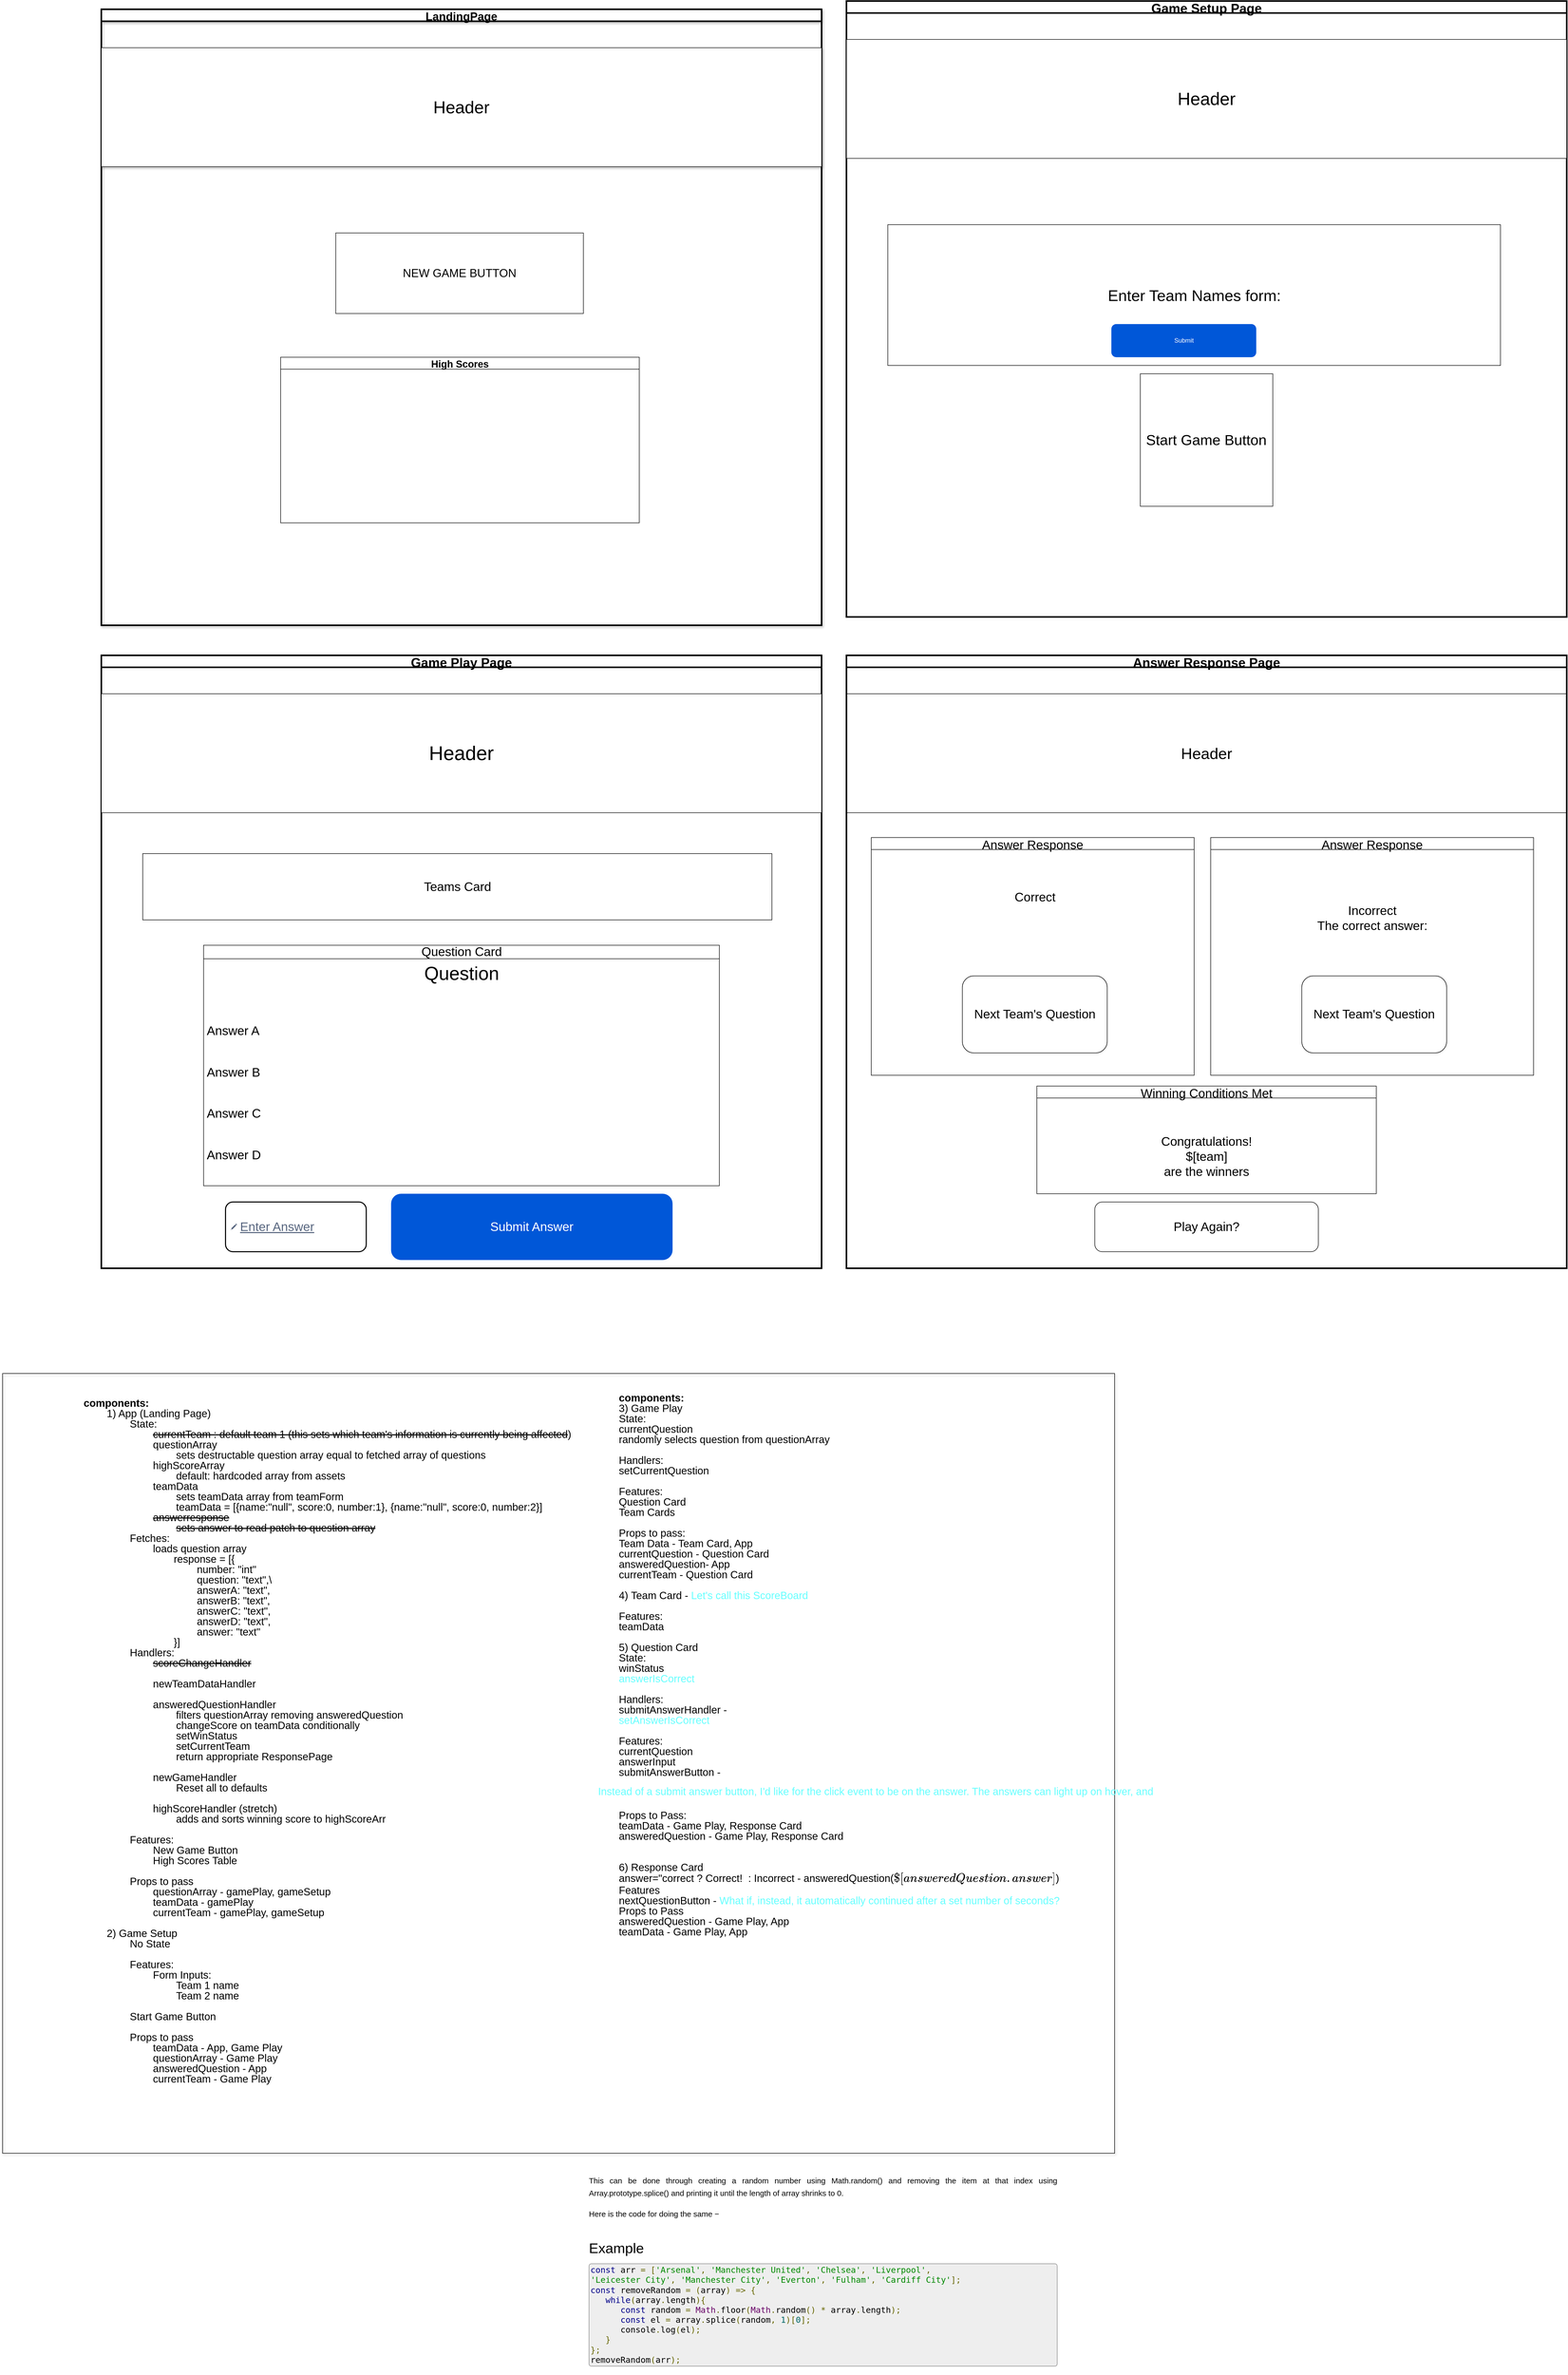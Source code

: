 <mxfile>
    <diagram id="LwFgf9WUw9VXeG08LobR" name="Page-1">
        <mxGraphModel dx="6590" dy="4359" grid="1" gridSize="10" guides="1" tooltips="1" connect="1" arrows="1" fold="1" page="1" pageScale="1" pageWidth="850" pageHeight="1100" math="0" shadow="0">
            <root>
                <mxCell id="0"/>
                <mxCell id="1" parent="0"/>
                <mxCell id="131" value="" style="rounded=0;whiteSpace=wrap;html=1;fontSize=38;fillColor=none;strokeColor=#000000;shadow=1;" parent="1" vertex="1">
                    <mxGeometry x="-5140" y="360" width="2140" height="1500" as="geometry"/>
                </mxCell>
                <mxCell id="84" value="&lt;p style=&quot;margin: 0px 0px 0px 40px; border: none; padding: 0px; line-height: 100%; font-size: 20px;&quot;&gt;&lt;font style=&quot;font-size: 20px;&quot;&gt;&lt;font style=&quot;font-size: 20px;&quot;&gt;&lt;b&gt;components:&lt;/b&gt;&lt;br style=&quot;font-size: 20px;&quot;&gt;&lt;/font&gt;&lt;font style=&quot;font-size: 20px;&quot;&gt;&lt;span style=&quot;white-space: pre; font-size: 20px;&quot;&gt;&#9;&lt;/span&gt;1) App (Landing Page)&lt;br style=&quot;font-size: 20px;&quot;&gt;&lt;/font&gt;&lt;font style=&quot;font-size: 20px;&quot;&gt;&lt;span style=&quot;font-size: 20px;&quot;&gt;&#9;&lt;/span&gt;&lt;span style=&quot;font-size: 20px;&quot;&gt;&#9;&lt;/span&gt;&lt;span style=&quot;white-space: pre; font-size: 20px;&quot;&gt;&#9;&lt;/span&gt;&lt;span style=&quot;white-space: pre; font-size: 20px;&quot;&gt;&#9;&lt;/span&gt;State:&lt;br style=&quot;font-size: 20px;&quot;&gt;&lt;/font&gt;&lt;font style=&quot;font-size: 20px;&quot;&gt;&lt;strike style=&quot;font-size: 20px;&quot;&gt;&lt;span style=&quot;font-size: 20px;&quot;&gt;&#9;&lt;/span&gt;&lt;span style=&quot;font-size: 20px;&quot;&gt;&#9;&lt;/span&gt;&lt;span style=&quot;font-size: 20px;&quot;&gt;&#9;&lt;/span&gt;&lt;span style=&quot;white-space: pre; font-size: 20px;&quot;&gt;&#9;&lt;/span&gt;&lt;span style=&quot;white-space: pre; font-size: 20px;&quot;&gt;&#9;&lt;/span&gt;&lt;span style=&quot;white-space: pre; font-size: 20px;&quot;&gt;&#9;&lt;/span&gt;currentTeam :&amp;nbsp;&lt;/strike&gt;&lt;/font&gt;&lt;span style=&quot;background-color: initial; font-size: 20px;&quot;&gt;&lt;font style=&quot;font-size: 20px;&quot;&gt;&lt;strike style=&quot;font-size: 20px;&quot;&gt;default team 1     (this sets which team's information is&amp;nbsp;&lt;/strike&gt;&lt;/font&gt;&lt;/span&gt;&lt;span style=&quot;background-color: initial; font-size: 20px;&quot;&gt;&lt;font style=&quot;font-size: 20px;&quot;&gt;&lt;strike style=&quot;font-size: 20px;&quot;&gt;currently being affected&lt;/strike&gt;)&lt;/font&gt;&lt;/span&gt;&lt;/font&gt;&lt;/p&gt;&lt;p style=&quot;margin: 0px 0px 0px 40px; border: none; padding: 0px; line-height: 100%; font-size: 20px;&quot;&gt;&lt;span style=&quot;font-size: 20px;&quot;&gt;&lt;font style=&quot;font-size: 20px;&quot;&gt;&lt;span style=&quot;font-size: 20px;&quot;&gt;&#9;&lt;/span&gt;&lt;span style=&quot;font-size: 20px;&quot;&gt;&#9;&lt;/span&gt;&lt;span style=&quot;font-size: 20px;&quot;&gt;&#9;&lt;/span&gt;&lt;span style=&quot;white-space: pre; font-size: 20px;&quot;&gt;&#9;&lt;/span&gt;&lt;span style=&quot;white-space: pre; font-size: 20px;&quot;&gt;&#9;&lt;/span&gt;&lt;span style=&quot;white-space: pre; font-size: 20px;&quot;&gt;&#9;&lt;/span&gt;questionArray&lt;/font&gt;&lt;/span&gt;&lt;/p&gt;&lt;p style=&quot;margin: 0px 0px 0px 40px; border: none; padding: 0px; line-height: 100%; font-size: 20px;&quot;&gt;&lt;span style=&quot;font-size: 20px;&quot;&gt;&lt;font style=&quot;font-size: 20px;&quot;&gt;&lt;span style=&quot;white-space: pre; font-size: 20px;&quot;&gt;&#9;&lt;span style=&quot;white-space: pre; font-size: 20px;&quot;&gt;&#9;&lt;/span&gt;&lt;span style=&quot;white-space: pre; font-size: 20px;&quot;&gt;&#9;&lt;/span&gt;&lt;span style=&quot;white-space: pre; font-size: 20px;&quot;&gt;&#9;&lt;/span&gt;&lt;/span&gt;sets destructable question array equal to fetched array of questions&lt;br style=&quot;font-size: 20px;&quot;&gt;&lt;/font&gt;&lt;/span&gt;&lt;/p&gt;&lt;p style=&quot;margin: 0px 0px 0px 40px; border: none; padding: 0px; line-height: 100%; font-size: 20px;&quot;&gt;&lt;span style=&quot;font-size: 20px;&quot;&gt;&lt;font style=&quot;font-size: 20px;&quot;&gt;&lt;span style=&quot;white-space: pre; font-size: 20px;&quot;&gt;&#9;&lt;/span&gt;&lt;span style=&quot;white-space: pre; font-size: 20px;&quot;&gt;&#9;&lt;/span&gt;&lt;span style=&quot;white-space: pre; font-size: 20px;&quot;&gt;&#9;&lt;/span&gt;highScoreArray&amp;nbsp;&lt;/font&gt;&lt;/span&gt;&lt;/p&gt;&lt;p style=&quot;margin: 0px 0px 0px 40px; border: none; padding: 0px; line-height: 100%; font-size: 20px;&quot;&gt;&lt;span style=&quot;font-size: 20px;&quot;&gt;&lt;font style=&quot;font-size: 20px;&quot;&gt;&lt;span style=&quot;white-space: pre; font-size: 20px;&quot;&gt;&#9;&lt;/span&gt;&lt;span style=&quot;white-space: pre; font-size: 20px;&quot;&gt;&#9;&lt;/span&gt;&lt;span style=&quot;white-space: pre; font-size: 20px;&quot;&gt;&#9;&lt;/span&gt;&lt;span style=&quot;white-space: pre; font-size: 20px;&quot;&gt;&#9;&lt;/span&gt;default: hardcoded array from assets&lt;/font&gt;&lt;/span&gt;&lt;/p&gt;&lt;p style=&quot;margin: 0px 0px 0px 40px; border: none; padding: 0px; line-height: 100%; font-size: 20px;&quot;&gt;&lt;font style=&quot;font-size: 20px;&quot;&gt;&lt;span style=&quot;font-size: 20px;&quot;&gt;&lt;span style=&quot;font-size: 20px;&quot;&gt;&lt;font style=&quot;font-size: 20px;&quot;&gt;&lt;span style=&quot;font-size: 20px;&quot;&gt;&#9;&lt;/span&gt;&lt;span style=&quot;font-size: 20px;&quot;&gt;&#9;&lt;/span&gt;&lt;span style=&quot;font-size: 20px;&quot;&gt;&#9;&lt;/span&gt;&lt;span style=&quot;white-space: pre; font-size: 20px;&quot;&gt;&#9;&lt;/span&gt;&lt;span style=&quot;white-space: pre; font-size: 20px;&quot;&gt;&#9;&lt;/span&gt;&lt;span style=&quot;white-space: pre; font-size: 20px;&quot;&gt;&#9;&lt;/span&gt;teamData&lt;br style=&quot;font-size: 20px;&quot;&gt;&lt;/font&gt;&lt;/span&gt;&lt;/span&gt;&lt;span style=&quot;font-size: 20px;&quot;&gt;&lt;span style=&quot;font-size: 20px;&quot;&gt;&lt;font style=&quot;font-size: 20px;&quot;&gt;&lt;span style=&quot;font-size: 20px;&quot;&gt;&#9;&lt;/span&gt;&lt;span style=&quot;font-size: 20px;&quot;&gt;&#9;&lt;/span&gt;&lt;span style=&quot;font-size: 20px;&quot;&gt;&#9;&lt;/span&gt;&lt;span style=&quot;font-size: 20px;&quot;&gt;&#9;&lt;/span&gt;&lt;span style=&quot;white-space: pre; font-size: 20px;&quot;&gt;&#9;&lt;/span&gt;&lt;span style=&quot;white-space: pre; font-size: 20px;&quot;&gt;&#9;&lt;/span&gt;&lt;span style=&quot;white-space: pre; font-size: 20px;&quot;&gt;&#9;&lt;/span&gt;&lt;span style=&quot;white-space: pre; font-size: 20px;&quot;&gt;&#9;&lt;/span&gt;sets teamData array from teamForm&lt;/font&gt;&lt;/span&gt;&lt;/span&gt;&lt;/font&gt;&lt;/p&gt;&lt;p style=&quot;margin: 0px 0px 0px 40px; border: none; padding: 0px; line-height: 100%; font-size: 20px;&quot;&gt;&lt;font style=&quot;font-size: 20px;&quot;&gt;&lt;span style=&quot;font-size: 20px;&quot;&gt;&lt;span style=&quot;font-size: 20px;&quot;&gt;&lt;font style=&quot;font-size: 20px;&quot;&gt;&lt;span style=&quot;font-size: 20px;&quot;&gt;&#9;&lt;/span&gt;&lt;span style=&quot;font-size: 20px;&quot;&gt;&#9;&lt;/span&gt;&lt;span style=&quot;font-size: 20px;&quot;&gt;&#9;&lt;/span&gt;&lt;span style=&quot;font-size: 20px;&quot;&gt;&#9;&lt;/span&gt;&lt;span style=&quot;white-space: pre; font-size: 20px;&quot;&gt;&#9;&lt;/span&gt;&lt;span style=&quot;white-space: pre; font-size: 20px;&quot;&gt;&#9;&lt;/span&gt;&lt;span style=&quot;white-space: pre; font-size: 20px;&quot;&gt;&#9;&lt;/span&gt;&lt;span style=&quot;white-space: pre; font-size: 20px;&quot;&gt;&#9;&lt;/span&gt;teamData = [{name:&quot;null&quot;, score:0, number:1},&amp;nbsp;&lt;/font&gt;&lt;/span&gt;&lt;/span&gt;{name:&quot;null&quot;, score:0, number:2}]&lt;span style=&quot;font-size: 20px;&quot;&gt;&lt;span style=&quot;font-size: 20px;&quot;&gt;&lt;font style=&quot;font-size: 20px;&quot;&gt;&lt;br style=&quot;font-size: 20px;&quot;&gt;&lt;/font&gt;&lt;/span&gt;&lt;/span&gt;&lt;span style=&quot;font-size: 20px;&quot;&gt;&lt;span style=&quot;font-size: 20px;&quot;&gt;&lt;strike style=&quot;font-size: 20px;&quot;&gt;&lt;font style=&quot;font-size: 20px;&quot;&gt;&lt;span style=&quot;white-space: pre; font-size: 20px;&quot;&gt;&#9;&lt;/span&gt;&lt;span style=&quot;white-space: pre; font-size: 20px;&quot;&gt;&#9;&lt;/span&gt;&lt;span style=&quot;white-space: pre; font-size: 20px;&quot;&gt;&#9;&lt;/span&gt;answerresponse&lt;br style=&quot;font-size: 20px;&quot;&gt;&lt;/font&gt;&lt;/strike&gt;&lt;/span&gt;&lt;/span&gt;&lt;span style=&quot;font-size: 20px;&quot;&gt;&lt;span style=&quot;font-size: 20px;&quot;&gt;&lt;strike style=&quot;font-size: 20px;&quot;&gt;&lt;font style=&quot;font-size: 20px;&quot;&gt;&lt;span style=&quot;font-size: 20px;&quot;&gt;&#9;&lt;/span&gt;&lt;span style=&quot;font-size: 20px;&quot;&gt;&#9;&lt;/span&gt;&lt;span style=&quot;font-size: 20px;&quot;&gt;&#9;&lt;/span&gt;&lt;span style=&quot;font-size: 20px;&quot;&gt;&#9;&lt;/span&gt;&lt;span style=&quot;white-space: pre; font-size: 20px;&quot;&gt;&#9;&lt;/span&gt;&lt;span style=&quot;white-space: pre; font-size: 20px;&quot;&gt;&#9;&lt;/span&gt;&lt;span style=&quot;white-space: pre; font-size: 20px;&quot;&gt;&#9;&lt;/span&gt;&lt;span style=&quot;white-space: pre; font-size: 20px;&quot;&gt;&#9;&lt;/span&gt;sets answer to read&amp;nbsp;&lt;/font&gt;&lt;/strike&gt;&lt;/span&gt;&lt;/span&gt;&lt;span style=&quot;font-size: 20px;&quot;&gt;&lt;span style=&quot;font-size: 20px;&quot;&gt;&lt;strike style=&quot;font-size: 20px;&quot;&gt;&lt;font style=&quot;font-size: 20px;&quot;&gt;patch to question array&lt;br style=&quot;font-size: 20px;&quot;&gt;&lt;/font&gt;&lt;/strike&gt;&lt;/span&gt;&lt;/span&gt;&lt;span style=&quot;font-size: 20px;&quot;&gt;&lt;span style=&quot;font-size: 20px;&quot;&gt;&lt;font style=&quot;font-size: 20px;&quot;&gt;&lt;span style=&quot;font-size: 20px;&quot;&gt;&#9;&lt;/span&gt;&lt;span style=&quot;font-size: 20px;&quot;&gt;&#9;&lt;/span&gt;&lt;span style=&quot;white-space: pre; font-size: 20px;&quot;&gt;&#9;&lt;/span&gt;&lt;span style=&quot;white-space: pre; font-size: 20px;&quot;&gt;&#9;&lt;/span&gt;Fetches:&lt;br style=&quot;font-size: 20px;&quot;&gt;&lt;/font&gt;&lt;/span&gt;&lt;/span&gt;&lt;span style=&quot;font-size: 20px;&quot;&gt;&lt;span style=&quot;font-size: 20px;&quot;&gt;&lt;font style=&quot;font-size: 20px;&quot;&gt;&lt;span style=&quot;font-size: 20px;&quot;&gt;&#9;&lt;/span&gt;&lt;span style=&quot;font-size: 20px;&quot;&gt;&#9;&lt;/span&gt;&lt;span style=&quot;font-size: 20px;&quot;&gt;&#9;&lt;/span&gt;&lt;span style=&quot;white-space: pre; font-size: 20px;&quot;&gt;&#9;&lt;/span&gt;&lt;span style=&quot;white-space: pre; font-size: 20px;&quot;&gt;&#9;&lt;/span&gt;&lt;span style=&quot;white-space: pre; font-size: 20px;&quot;&gt;&#9;&lt;/span&gt;loads question array&lt;/font&gt;&lt;/span&gt;&lt;/span&gt;&lt;/font&gt;&lt;/p&gt;&lt;blockquote style=&quot;margin: 0px 0px 0px 40px; border: none; padding: 0px; line-height: 100%; font-size: 20px;&quot;&gt;&lt;p style=&quot;margin: 0px 0px 0px 40px; border: none; padding: 0px; line-height: 100%; font-size: 20px;&quot;&gt;&lt;span style=&quot;font-size: 20px;&quot;&gt;&lt;span style=&quot;font-size: 20px;&quot;&gt;&lt;font style=&quot;font-size: 20px;&quot;&gt;&lt;span style=&quot;font-size: 20px;&quot;&gt;&lt;span style=&quot;white-space: pre; font-size: 20px;&quot;&gt;&#9;&lt;/span&gt;&lt;span style=&quot;white-space: pre; font-size: 20px;&quot;&gt;&#9;&lt;/span&gt;&lt;span style=&quot;white-space: pre; font-size: 20px;&quot;&gt;&#9;&lt;/span&gt;r&lt;/span&gt;esponse = [{&lt;/font&gt;&lt;/span&gt;&lt;/span&gt;&lt;/p&gt;&lt;p style=&quot;margin: 0px 0px 0px 40px; border: none; padding: 0px; line-height: 100%; font-size: 20px;&quot;&gt;&lt;font style=&quot;font-size: 20px;&quot;&gt;&lt;span style=&quot;white-space: pre; font-size: 20px;&quot;&gt;&#9;&lt;/span&gt;&lt;span style=&quot;white-space: pre; font-size: 20px;&quot;&gt;&#9;&lt;/span&gt;&lt;span style=&quot;white-space: pre; font-size: 20px;&quot;&gt;&#9;&lt;/span&gt;&lt;span style=&quot;white-space: pre; font-size: 20px;&quot;&gt;&#9;&lt;/span&gt;number: &quot;int&quot;&lt;/font&gt;&lt;/p&gt;&lt;p style=&quot;margin: 0px 0px 0px 40px; border: none; padding: 0px; line-height: 100%; font-size: 20px;&quot;&gt;&lt;span style=&quot;font-size: 20px;&quot;&gt;&lt;span style=&quot;font-size: 20px;&quot;&gt;&lt;font style=&quot;font-size: 20px;&quot;&gt;&lt;span style=&quot;white-space: pre; font-size: 20px;&quot;&gt;&#9;&lt;/span&gt;&lt;span style=&quot;white-space: pre; font-size: 20px;&quot;&gt;&#9;&lt;/span&gt;&lt;span style=&quot;white-space: pre; font-size: 20px;&quot;&gt;&#9;&lt;/span&gt;&lt;span style=&quot;white-space: pre; font-size: 20px;&quot;&gt;&#9;&lt;/span&gt;question: &quot;text&quot;,\&lt;/font&gt;&lt;/span&gt;&lt;/span&gt;&lt;/p&gt;&lt;p style=&quot;margin: 0px 0px 0px 40px; border: none; padding: 0px; line-height: 100%; font-size: 20px;&quot;&gt;&lt;font style=&quot;font-size: 20px;&quot;&gt;&lt;span style=&quot;white-space: pre; font-size: 20px;&quot;&gt;&#9;&lt;/span&gt;&lt;span style=&quot;white-space: pre; font-size: 20px;&quot;&gt;&#9;&lt;/span&gt;&lt;span style=&quot;white-space: pre; font-size: 20px;&quot;&gt;&#9;&lt;/span&gt;&lt;span style=&quot;white-space: pre; font-size: 20px;&quot;&gt;&#9;&lt;/span&gt;answerA: &quot;text&quot;,&lt;/font&gt;&lt;/p&gt;&lt;p style=&quot;margin: 0px 0px 0px 40px; border: none; padding: 0px; line-height: 100%; font-size: 20px;&quot;&gt;&lt;font style=&quot;font-size: 20px;&quot;&gt;&lt;span style=&quot;white-space: pre; font-size: 20px;&quot;&gt;&#9;&lt;/span&gt;&lt;span style=&quot;white-space: pre; font-size: 20px;&quot;&gt;&#9;&lt;/span&gt;&lt;span style=&quot;white-space: pre; font-size: 20px;&quot;&gt;&#9;&lt;/span&gt;&lt;span style=&quot;white-space: pre; font-size: 20px;&quot;&gt;&#9;&lt;/span&gt;answerB: &quot;text&quot;,&lt;/font&gt;&lt;/p&gt;&lt;p style=&quot;margin: 0px 0px 0px 40px; border: none; padding: 0px; line-height: 100%; font-size: 20px;&quot;&gt;&lt;font style=&quot;font-size: 20px;&quot;&gt;&lt;span style=&quot;white-space: pre; font-size: 20px;&quot;&gt;&#9;&lt;/span&gt;&lt;span style=&quot;white-space: pre; font-size: 20px;&quot;&gt;&#9;&lt;/span&gt;&lt;span style=&quot;white-space: pre; font-size: 20px;&quot;&gt;&#9;&lt;/span&gt;&lt;span style=&quot;white-space: pre; font-size: 20px;&quot;&gt;&#9;&lt;/span&gt;answerC: &quot;text&quot;,&lt;/font&gt;&lt;/p&gt;&lt;p style=&quot;margin: 0px 0px 0px 40px; border: none; padding: 0px; line-height: 100%; font-size: 20px;&quot;&gt;&lt;font style=&quot;font-size: 20px;&quot;&gt;&lt;span style=&quot;white-space: pre; font-size: 20px;&quot;&gt;&#9;&lt;/span&gt;&lt;span style=&quot;white-space: pre; font-size: 20px;&quot;&gt;&#9;&lt;/span&gt;&lt;span style=&quot;white-space: pre; font-size: 20px;&quot;&gt;&#9;&lt;/span&gt;&lt;span style=&quot;white-space: pre; font-size: 20px;&quot;&gt;&#9;&lt;/span&gt;answerD: &quot;text&quot;,&lt;/font&gt;&lt;/p&gt;&lt;p style=&quot;margin: 0px 0px 0px 40px; border: none; padding: 0px; line-height: 100%; font-size: 20px;&quot;&gt;&lt;font style=&quot;font-size: 20px;&quot;&gt;&lt;span style=&quot;white-space: pre; font-size: 20px;&quot;&gt;&#9;&lt;/span&gt;&lt;span style=&quot;white-space: pre; font-size: 20px;&quot;&gt;&#9;&lt;/span&gt;&lt;span style=&quot;white-space: pre; font-size: 20px;&quot;&gt;&#9;&lt;/span&gt;&lt;span style=&quot;white-space: pre; font-size: 20px;&quot;&gt;&#9;&lt;/span&gt;answer: &quot;text&quot;&lt;/font&gt;&lt;/p&gt;&lt;p style=&quot;margin: 0px 0px 0px 40px; border: none; padding: 0px; line-height: 100%; font-size: 20px;&quot;&gt;&lt;span style=&quot;font-size: 20px;&quot;&gt;&lt;span style=&quot;font-size: 20px;&quot;&gt;&lt;span style=&quot;font-size: 20px;&quot;&gt;&lt;font style=&quot;font-size: 20px;&quot;&gt;&lt;span style=&quot;white-space: pre; font-size: 20px;&quot;&gt;&#9;&lt;/span&gt;&lt;span style=&quot;white-space: pre; font-size: 20px;&quot;&gt;&#9;&lt;/span&gt;&lt;span style=&quot;white-space: pre; font-size: 20px;&quot;&gt;&#9;&lt;/span&gt;}]&lt;/font&gt;&lt;/span&gt;&lt;/span&gt;&lt;/span&gt;&lt;/p&gt;&lt;/blockquote&gt;&lt;p style=&quot;margin: 0px 0px 0px 40px; border: none; padding: 0px; line-height: 100%; font-size: 20px;&quot;&gt;&lt;font style=&quot;font-size: 20px;&quot;&gt;&lt;span style=&quot;font-size: 20px;&quot;&gt;&lt;span style=&quot;font-size: 20px;&quot;&gt;&lt;font style=&quot;font-size: 20px;&quot;&gt;&lt;span style=&quot;font-size: 20px;&quot;&gt;&#9;&lt;/span&gt;&lt;span style=&quot;font-size: 20px;&quot;&gt;&#9;&lt;/span&gt;&lt;span style=&quot;font-size: 20px;&quot;&gt;&#9;&lt;/span&gt;&lt;span style=&quot;font-size: 20px;&quot;&gt;&#9;&lt;/span&gt;&lt;/font&gt;&lt;/span&gt;&lt;/span&gt;&lt;span style=&quot;background-color: initial; font-size: 20px;&quot;&gt;&#9;&lt;/span&gt;&lt;/font&gt;&lt;/p&gt;&lt;p style=&quot;margin: 0px 0px 0px 40px; border: none; padding: 0px; line-height: 100%; font-size: 20px;&quot;&gt;&lt;font style=&quot;font-size: 20px;&quot;&gt;&lt;span style=&quot;font-size: 20px;&quot;&gt;&lt;span style=&quot;font-size: 20px;&quot;&gt;&lt;font style=&quot;font-size: 20px;&quot;&gt;&lt;span style=&quot;font-size: 20px;&quot;&gt;&#9;&lt;/span&gt;&lt;span style=&quot;font-size: 20px;&quot;&gt;&#9;&lt;/span&gt;&lt;span style=&quot;white-space: pre; font-size: 20px;&quot;&gt;&#9;&lt;/span&gt;&lt;span style=&quot;white-space: pre; font-size: 20px;&quot;&gt;&#9;&lt;/span&gt;Handlers:&lt;br style=&quot;font-size: 20px;&quot;&gt;&lt;/font&gt;&lt;/span&gt;&lt;/span&gt;&lt;span style=&quot;font-size: 20px;&quot;&gt;&lt;span style=&quot;font-size: 20px;&quot;&gt;&lt;font style=&quot;font-size: 20px;&quot;&gt;&lt;span style=&quot;font-size: 20px;&quot;&gt;&#9;&lt;/span&gt;&lt;span style=&quot;font-size: 20px;&quot;&gt;&#9;&lt;/span&gt;&lt;span style=&quot;font-size: 20px;&quot;&gt;&#9;&lt;/span&gt;&lt;strike style=&quot;font-size: 20px;&quot;&gt;&lt;span style=&quot;white-space: pre; font-size: 20px;&quot;&gt;&#9;&lt;/span&gt;&lt;span style=&quot;white-space: pre; font-size: 20px;&quot;&gt;&#9;&lt;/span&gt;&lt;span style=&quot;white-space: pre; font-size: 20px;&quot;&gt;&#9;&lt;/span&gt;scoreChangeHandler&lt;/strike&gt;&lt;/font&gt;&lt;/span&gt;&lt;/span&gt;&lt;/font&gt;&lt;/p&gt;&lt;p style=&quot;margin: 0px 0px 0px 40px; border: none; padding: 0px; line-height: 100%; font-size: 20px;&quot;&gt;&lt;font style=&quot;font-size: 20px;&quot;&gt;&lt;span style=&quot;font-size: 20px;&quot;&gt;&lt;span style=&quot;font-size: 20px;&quot;&gt;&lt;font style=&quot;font-size: 20px;&quot;&gt;&lt;strike style=&quot;font-size: 20px;&quot;&gt;&lt;br style=&quot;font-size: 20px;&quot;&gt;&lt;/strike&gt;&lt;/font&gt;&lt;/span&gt;&lt;/span&gt;&lt;span style=&quot;font-size: 20px;&quot;&gt;&lt;font style=&quot;font-size: 20px;&quot;&gt;&lt;span style=&quot;font-size: 20px;&quot;&gt;&#9;&lt;/span&gt;&lt;span style=&quot;font-size: 20px;&quot;&gt;&#9;&lt;/span&gt;&lt;span style=&quot;font-size: 20px;&quot;&gt;&#9;&lt;/span&gt;&lt;span style=&quot;white-space: pre; font-size: 20px;&quot;&gt;&#9;&lt;/span&gt;&lt;span style=&quot;white-space: pre; font-size: 20px;&quot;&gt;&#9;&lt;/span&gt;&lt;span style=&quot;white-space: pre; font-size: 20px;&quot;&gt;&#9;&lt;/span&gt;newTeamDataHandler&lt;/font&gt;&lt;/span&gt;&lt;/font&gt;&lt;/p&gt;&lt;p style=&quot;margin: 0px 0px 0px 40px; border: none; padding: 0px; line-height: 100%; font-size: 20px;&quot;&gt;&lt;font style=&quot;font-size: 20px;&quot;&gt;&lt;span style=&quot;font-size: 20px;&quot;&gt;&lt;font style=&quot;font-size: 20px;&quot;&gt;&lt;br style=&quot;font-size: 20px;&quot;&gt;&lt;/font&gt;&lt;/span&gt;&lt;span style=&quot;font-size: 20px;&quot;&gt;&lt;span style=&quot;font-size: 20px;&quot;&gt;&lt;font style=&quot;font-size: 20px;&quot;&gt;&lt;span style=&quot;font-size: 20px;&quot;&gt;&#9;&lt;/span&gt;&lt;span style=&quot;font-size: 20px;&quot;&gt;&#9;&lt;/span&gt;&lt;span style=&quot;font-size: 20px;&quot;&gt;&#9;&lt;/span&gt;&lt;span style=&quot;white-space: pre; font-size: 20px;&quot;&gt;&#9;&lt;/span&gt;&lt;span style=&quot;white-space: pre; font-size: 20px;&quot;&gt;&#9;&lt;/span&gt;&lt;span style=&quot;white-space: pre; font-size: 20px;&quot;&gt;&#9;&lt;/span&gt;answeredQuestionHandler&lt;br style=&quot;font-size: 20px;&quot;&gt;&lt;/font&gt;&lt;/span&gt;&lt;/span&gt;&lt;span style=&quot;font-size: 20px;&quot;&gt;&lt;span style=&quot;font-size: 20px;&quot;&gt;&lt;font style=&quot;font-size: 20px;&quot;&gt;&lt;span style=&quot;font-size: 20px;&quot;&gt;&#9;&lt;/span&gt;&lt;span style=&quot;font-size: 20px;&quot;&gt;&#9;&lt;/span&gt;&lt;span style=&quot;font-size: 20px;&quot;&gt;&#9;&lt;/span&gt;&lt;span style=&quot;font-size: 20px;&quot;&gt;&#9;&lt;/span&gt;&lt;span style=&quot;white-space: pre; font-size: 20px;&quot;&gt;&#9;&lt;/span&gt;&lt;span style=&quot;white-space: pre; font-size: 20px;&quot;&gt;&#9;&lt;/span&gt;&lt;span style=&quot;white-space: pre; font-size: 20px;&quot;&gt;&#9;&lt;/span&gt;&lt;span style=&quot;white-space: pre; font-size: 20px;&quot;&gt;&#9;&lt;/span&gt;filters questionArray removing answeredQuestion&lt;br style=&quot;font-size: 20px;&quot;&gt;&lt;/font&gt;&lt;/span&gt;&lt;/span&gt;&lt;span style=&quot;font-size: 20px;&quot;&gt;&lt;span style=&quot;font-size: 20px;&quot;&gt;&lt;font style=&quot;font-size: 20px;&quot;&gt;&lt;span style=&quot;font-size: 20px;&quot;&gt;&#9;&lt;/span&gt;&lt;span style=&quot;font-size: 20px;&quot;&gt;&#9;&lt;/span&gt;&lt;span style=&quot;font-size: 20px;&quot;&gt;&#9;&lt;/span&gt;&lt;span style=&quot;font-size: 20px;&quot;&gt;&#9;&lt;/span&gt;&lt;span style=&quot;white-space: pre; font-size: 20px;&quot;&gt;&#9;&lt;/span&gt;&lt;span style=&quot;white-space: pre; font-size: 20px;&quot;&gt;&#9;&lt;/span&gt;&lt;span style=&quot;white-space: pre; font-size: 20px;&quot;&gt;&#9;&lt;/span&gt;&lt;span style=&quot;white-space: pre; font-size: 20px;&quot;&gt;&#9;&lt;/span&gt;changeScore on teamData conditionally&lt;br style=&quot;font-size: 20px;&quot;&gt;&lt;/font&gt;&lt;/span&gt;&lt;/span&gt;&lt;span style=&quot;font-size: 20px;&quot;&gt;&lt;span style=&quot;font-size: 20px;&quot;&gt;&lt;font style=&quot;font-size: 20px;&quot;&gt;&lt;span style=&quot;font-size: 20px;&quot;&gt;&#9;&lt;/span&gt;&lt;span style=&quot;font-size: 20px;&quot;&gt;&#9;&lt;/span&gt;&lt;span style=&quot;font-size: 20px;&quot;&gt;&#9;&lt;/span&gt;&lt;span style=&quot;font-size: 20px;&quot;&gt;&#9;&lt;/span&gt;&lt;span style=&quot;white-space: pre; font-size: 20px;&quot;&gt;&#9;&lt;/span&gt;&lt;span style=&quot;white-space: pre; font-size: 20px;&quot;&gt;&#9;&lt;/span&gt;&lt;span style=&quot;white-space: pre; font-size: 20px;&quot;&gt;&#9;&lt;/span&gt;&lt;span style=&quot;white-space: pre; font-size: 20px;&quot;&gt;&#9;&lt;/span&gt;setWinStatus&lt;/font&gt;&lt;/span&gt;&lt;/span&gt;&lt;/font&gt;&lt;/p&gt;&lt;p style=&quot;margin: 0px 0px 0px 40px; border: none; padding: 0px; line-height: 100%; font-size: 20px;&quot;&gt;&lt;font style=&quot;font-size: 20px;&quot;&gt;&lt;span style=&quot;font-size: 20px;&quot;&gt;&lt;span style=&quot;font-size: 20px;&quot;&gt;&lt;font style=&quot;font-size: 20px;&quot;&gt;&lt;span style=&quot;font-size: 20px;&quot;&gt;&#9;&lt;/span&gt;&lt;span style=&quot;font-size: 20px;&quot;&gt;&#9;&lt;/span&gt;&lt;span style=&quot;font-size: 20px;&quot;&gt;&#9;&lt;/span&gt;&lt;span style=&quot;font-size: 20px;&quot;&gt;&#9;&lt;/span&gt;&lt;span style=&quot;white-space: pre; font-size: 20px;&quot;&gt;&#9;&lt;/span&gt;&lt;span style=&quot;white-space: pre; font-size: 20px;&quot;&gt;&#9;&lt;/span&gt;&lt;span style=&quot;white-space: pre; font-size: 20px;&quot;&gt;&#9;&lt;/span&gt;&lt;span style=&quot;white-space: pre; font-size: 20px;&quot;&gt;&#9;&lt;/span&gt;setCurrentTeam&lt;br style=&quot;font-size: 20px;&quot;&gt;&lt;/font&gt;&lt;/span&gt;&lt;/span&gt;&lt;span style=&quot;font-size: 20px;&quot;&gt;&lt;span style=&quot;font-size: 20px;&quot;&gt;&lt;font style=&quot;font-size: 20px;&quot;&gt;&lt;span style=&quot;font-size: 20px;&quot;&gt;&#9;&lt;/span&gt;&lt;span style=&quot;font-size: 20px;&quot;&gt;&#9;&lt;/span&gt;&lt;span style=&quot;font-size: 20px;&quot;&gt;&#9;&lt;/span&gt;&lt;span style=&quot;font-size: 20px;&quot;&gt;&#9;&lt;/span&gt;&lt;span style=&quot;white-space: pre; font-size: 20px;&quot;&gt;&#9;&lt;/span&gt;&lt;span style=&quot;white-space: pre; font-size: 20px;&quot;&gt;&#9;&lt;/span&gt;&lt;span style=&quot;white-space: pre; font-size: 20px;&quot;&gt;&#9;&lt;/span&gt;&lt;span style=&quot;white-space: pre; font-size: 20px;&quot;&gt;&#9;&lt;/span&gt;return appropriate ResponsePage&lt;/font&gt;&lt;/span&gt;&lt;/span&gt;&lt;/font&gt;&lt;/p&gt;&lt;p style=&quot;margin: 0px 0px 0px 40px; border: none; padding: 0px; line-height: 100%; font-size: 20px;&quot;&gt;&lt;font style=&quot;font-size: 20px;&quot;&gt;&lt;font style=&quot;font-size: 20px;&quot;&gt;&lt;font style=&quot;font-size: 20px;&quot;&gt;&lt;span style=&quot;font-size: 20px;&quot;&gt;&lt;span style=&quot;font-size: 20px;&quot;&gt;&lt;br style=&quot;font-size: 20px;&quot;&gt;&lt;/span&gt;&lt;/span&gt;&lt;/font&gt;&lt;/font&gt;&lt;font style=&quot;font-size: 20px;&quot;&gt;&lt;font style=&quot;font-size: 20px;&quot;&gt;&lt;span style=&quot;font-size: 20px;&quot;&gt;&lt;span style=&quot;font-size: 20px;&quot;&gt;&lt;span style=&quot;font-size: 20px;&quot;&gt;&#9;&lt;/span&gt;&lt;span style=&quot;font-size: 20px;&quot;&gt;&#9;&lt;/span&gt;&lt;span style=&quot;font-size: 20px;&quot;&gt;&#9;&lt;/span&gt;&lt;span style=&quot;white-space: pre; font-size: 20px;&quot;&gt;&#9;&lt;/span&gt;&lt;span style=&quot;white-space: pre; font-size: 20px;&quot;&gt;&#9;&lt;/span&gt;&lt;span style=&quot;white-space: pre; font-size: 20px;&quot;&gt;&#9;&lt;/span&gt;newGameHandler&lt;/span&gt;&lt;/span&gt;&lt;/font&gt;&lt;/font&gt;&lt;/font&gt;&lt;/p&gt;&lt;p style=&quot;margin: 0px 0px 0px 40px; border: none; padding: 0px; line-height: 100%; font-size: 20px;&quot;&gt;&lt;font style=&quot;font-size: 20px;&quot;&gt;&lt;span style=&quot;font-size: 20px;&quot;&gt;&lt;span style=&quot;font-size: 20px;&quot;&gt;&lt;span style=&quot;font-size: 20px;&quot;&gt;&#9;&lt;/span&gt;&lt;span style=&quot;font-size: 20px;&quot;&gt;&#9;&lt;/span&gt;&lt;span style=&quot;font-size: 20px;&quot;&gt;&#9;&lt;/span&gt;&lt;span style=&quot;font-size: 20px;&quot;&gt;&#9;&lt;/span&gt;&lt;span style=&quot;white-space: pre; font-size: 20px;&quot;&gt;&#9;&lt;/span&gt;&lt;span style=&quot;white-space: pre; font-size: 20px;&quot;&gt;&#9;&lt;/span&gt;&lt;span style=&quot;white-space: pre; font-size: 20px;&quot;&gt;&#9;&lt;/span&gt;&lt;span style=&quot;white-space: pre; font-size: 20px;&quot;&gt;&#9;&lt;/span&gt;Reset all to defaults&lt;br style=&quot;font-size: 20px;&quot;&gt;&lt;/span&gt;&lt;/span&gt;&lt;/font&gt;&lt;/p&gt;&lt;p style=&quot;margin: 0px 0px 0px 40px; border: none; padding: 0px; line-height: 100%; font-size: 20px;&quot;&gt;&lt;font style=&quot;font-size: 20px;&quot;&gt;&lt;span style=&quot;font-size: 20px;&quot;&gt;&lt;span style=&quot;font-size: 20px;&quot;&gt;&lt;br style=&quot;font-size: 20px;&quot;&gt;&lt;/span&gt;&lt;/span&gt;&lt;/font&gt;&lt;/p&gt;&lt;p style=&quot;margin: 0px 0px 0px 40px; border: none; padding: 0px; line-height: 100%; font-size: 20px;&quot;&gt;&lt;font style=&quot;font-size: 20px;&quot;&gt;&lt;span style=&quot;font-size: 20px;&quot;&gt;&#9;&lt;/span&gt;&lt;span style=&quot;font-size: 20px;&quot;&gt;&#9;&lt;/span&gt;&lt;span style=&quot;font-size: 20px;&quot;&gt;&#9;&lt;/span&gt;&lt;span style=&quot;white-space: pre; font-size: 20px;&quot;&gt;&#9;&lt;/span&gt;&lt;span style=&quot;white-space: pre; font-size: 20px;&quot;&gt;&#9;&lt;/span&gt;&lt;span style=&quot;white-space: pre; font-size: 20px;&quot;&gt;&#9;&lt;/span&gt;highScoreHandler (stretch)&lt;br style=&quot;font-size: 20px;&quot;&gt;&lt;/font&gt;&lt;/p&gt;&lt;p style=&quot;margin: 0px 0px 0px 40px; border: none; padding: 0px; line-height: 100%; font-size: 20px;&quot;&gt;&lt;font style=&quot;font-size: 20px;&quot;&gt;&lt;span style=&quot;font-size: 20px;&quot;&gt;&#9;&lt;/span&gt;&lt;span style=&quot;font-size: 20px;&quot;&gt;&#9;&lt;/span&gt;&lt;span style=&quot;font-size: 20px;&quot;&gt;&#9;&lt;/span&gt;&lt;span style=&quot;font-size: 20px;&quot;&gt;&#9;&lt;/span&gt;&lt;span style=&quot;white-space: pre; font-size: 20px;&quot;&gt;&#9;&lt;/span&gt;&lt;span style=&quot;white-space: pre; font-size: 20px;&quot;&gt;&#9;&lt;/span&gt;&lt;span style=&quot;white-space: pre; font-size: 20px;&quot;&gt;&#9;&lt;/span&gt;&lt;span style=&quot;white-space: pre; font-size: 20px;&quot;&gt;&#9;&lt;/span&gt;adds and sorts winning score to highScoreArr&lt;br style=&quot;font-size: 20px;&quot;&gt;&lt;/font&gt;&lt;/p&gt;&lt;p style=&quot;margin: 0px 0px 0px 40px; border: none; padding: 0px; line-height: 100%; font-size: 20px;&quot;&gt;&lt;font style=&quot;font-size: 20px;&quot;&gt;&lt;font style=&quot;font-size: 20px;&quot;&gt;&lt;font style=&quot;font-size: 20px;&quot;&gt;&lt;span style=&quot;font-size: 20px;&quot;&gt;&lt;span style=&quot;font-size: 20px;&quot;&gt;&lt;br style=&quot;font-size: 20px;&quot;&gt;&lt;/span&gt;&lt;/span&gt;&lt;/font&gt;&lt;/font&gt;&lt;font style=&quot;font-size: 20px;&quot;&gt;&lt;font style=&quot;font-size: 20px;&quot;&gt;&lt;span style=&quot;font-size: 20px;&quot;&gt;&lt;span style=&quot;font-size: 20px;&quot;&gt;&lt;span style=&quot;font-size: 20px;&quot;&gt;&#9;&lt;/span&gt;&lt;span style=&quot;font-size: 20px;&quot;&gt;&#9;&lt;/span&gt;&lt;span style=&quot;white-space: pre; font-size: 20px;&quot;&gt;&#9;&lt;/span&gt;&lt;span style=&quot;white-space: pre; font-size: 20px;&quot;&gt;&#9;&lt;/span&gt;Features:&lt;br style=&quot;font-size: 20px;&quot;&gt;&lt;/span&gt;&lt;/span&gt;&lt;/font&gt;&lt;/font&gt;&lt;font style=&quot;font-size: 20px;&quot;&gt;&lt;font style=&quot;font-size: 20px;&quot;&gt;&lt;span style=&quot;font-size: 20px;&quot;&gt;&lt;span style=&quot;font-size: 20px;&quot;&gt;&lt;span style=&quot;font-size: 20px;&quot;&gt;&#9;&lt;/span&gt;&lt;span style=&quot;font-size: 20px;&quot;&gt;&#9;&lt;/span&gt;&lt;span style=&quot;font-size: 20px;&quot;&gt;&#9;&lt;/span&gt;&lt;span style=&quot;white-space: pre; font-size: 20px;&quot;&gt;&#9;&lt;/span&gt;&lt;span style=&quot;white-space: pre; font-size: 20px;&quot;&gt;&#9;&lt;/span&gt;&lt;span style=&quot;white-space: pre; font-size: 20px;&quot;&gt;&#9;&lt;/span&gt;New Game Button&lt;/span&gt;&lt;/span&gt;&lt;/font&gt;&lt;/font&gt;&lt;font style=&quot;font-size: 20px;&quot;&gt;&lt;font style=&quot;font-size: 20px;&quot;&gt;&lt;span style=&quot;font-size: 20px;&quot;&gt;&lt;span style=&quot;font-size: 20px;&quot;&gt;&lt;br style=&quot;font-size: 20px;&quot;&gt;&lt;/span&gt;&lt;/span&gt;&lt;/font&gt;&lt;/font&gt;&lt;font style=&quot;font-size: 20px;&quot;&gt;&lt;font style=&quot;font-size: 20px;&quot;&gt;&lt;span style=&quot;font-size: 20px;&quot;&gt;&lt;span style=&quot;font-size: 20px;&quot;&gt;&lt;span style=&quot;font-size: 20px;&quot;&gt;&#9;&lt;/span&gt;&lt;span style=&quot;font-size: 20px;&quot;&gt;&#9;&lt;span style=&quot;font-size: 20px;&quot;&gt;&#9;&lt;/span&gt;&lt;/span&gt;&lt;span style=&quot;white-space: pre; font-size: 20px;&quot;&gt;&#9;&lt;/span&gt;&lt;span style=&quot;white-space: pre; font-size: 20px;&quot;&gt;&#9;&lt;/span&gt;&lt;span style=&quot;white-space: pre; font-size: 20px;&quot;&gt;&#9;&lt;/span&gt;High Scores Table&lt;/span&gt;&lt;/span&gt;&lt;/font&gt;&lt;/font&gt;&lt;br style=&quot;font-size: 20px;&quot;&gt;&lt;/font&gt;&lt;/p&gt;&lt;p style=&quot;margin: 0px 0px 0px 40px; border: none; padding: 0px; line-height: 100%; font-size: 20px;&quot;&gt;&lt;font style=&quot;font-size: 20px;&quot;&gt;&lt;font style=&quot;font-size: 20px;&quot;&gt;&lt;font style=&quot;font-size: 20px;&quot;&gt;&lt;span style=&quot;font-size: 20px;&quot;&gt;&lt;span style=&quot;font-size: 20px;&quot;&gt;&lt;br style=&quot;font-size: 20px;&quot;&gt;&lt;/span&gt;&lt;/span&gt;&lt;/font&gt;&lt;/font&gt;&lt;font style=&quot;font-size: 20px;&quot;&gt;&lt;font style=&quot;font-size: 20px;&quot;&gt;&lt;span style=&quot;font-size: 20px;&quot;&gt;&lt;span style=&quot;font-size: 20px;&quot;&gt;&#9;&lt;/span&gt;&lt;span style=&quot;font-size: 20px;&quot;&gt;&#9;&lt;/span&gt;&lt;span style=&quot;white-space: pre; font-size: 20px;&quot;&gt;&#9;&lt;/span&gt;&lt;span style=&quot;white-space: pre; font-size: 20px;&quot;&gt;&#9;&lt;/span&gt;Props to pass&lt;br style=&quot;font-size: 20px;&quot;&gt;&lt;/span&gt;&lt;/font&gt;&lt;/font&gt;&lt;font style=&quot;font-size: 20px;&quot;&gt;&lt;font style=&quot;font-size: 20px;&quot;&gt;&lt;span style=&quot;font-size: 20px;&quot;&gt;&lt;span style=&quot;font-size: 20px;&quot;&gt;&#9;&lt;/span&gt;&lt;span style=&quot;font-size: 20px;&quot;&gt;&#9;&lt;/span&gt;&lt;span style=&quot;font-size: 20px;&quot;&gt;&#9;&lt;/span&gt;&lt;span style=&quot;white-space: pre; font-size: 20px;&quot;&gt;&#9;&lt;/span&gt;&lt;span style=&quot;white-space: pre; font-size: 20px;&quot;&gt;&#9;&lt;/span&gt;&lt;span style=&quot;white-space: pre; font-size: 20px;&quot;&gt;&#9;&lt;/span&gt;questionArray - gamePlay, gameSetup&lt;/span&gt;&lt;/font&gt;&lt;/font&gt;&lt;br style=&quot;font-size: 20px;&quot;&gt;&lt;/font&gt;&lt;/p&gt;&lt;p style=&quot;margin: 0px 0px 0px 40px; border: none; padding: 0px; line-height: 100%; font-size: 20px;&quot;&gt;&lt;font style=&quot;font-size: 20px;&quot;&gt;&lt;span style=&quot;font-size: 20px;&quot;&gt;&lt;span style=&quot;font-size: 20px;&quot;&gt;&#9;&lt;/span&gt;&lt;span style=&quot;font-size: 20px;&quot;&gt;&#9;&lt;/span&gt;&lt;span style=&quot;font-size: 20px;&quot;&gt;&#9;&lt;/span&gt;&lt;span style=&quot;white-space: pre; font-size: 20px;&quot;&gt;&#9;&lt;/span&gt;&lt;span style=&quot;white-space: pre; font-size: 20px;&quot;&gt;&#9;&lt;/span&gt;&lt;span style=&quot;white-space: pre; font-size: 20px;&quot;&gt;&#9;&lt;/span&gt;teamData - gamePlay&lt;br style=&quot;font-size: 20px;&quot;&gt;&lt;/span&gt;&lt;/font&gt;&lt;/p&gt;&lt;p style=&quot;margin: 0px 0px 0px 40px; border: none; padding: 0px; line-height: 100%; font-size: 20px;&quot;&gt;&lt;font style=&quot;font-size: 20px;&quot;&gt;&lt;span style=&quot;font-size: 20px;&quot;&gt;&lt;span style=&quot;white-space: pre; font-size: 20px;&quot;&gt;&#9;&lt;/span&gt;&lt;span style=&quot;white-space: pre; font-size: 20px;&quot;&gt;&#9;&lt;/span&gt;&lt;span style=&quot;white-space: pre; font-size: 20px;&quot;&gt;&#9;&lt;/span&gt;currentTeam - gamePlay, gameSetup&lt;/span&gt;&lt;/font&gt;&lt;/p&gt;&lt;p style=&quot;margin: 0px 0px 0px 40px; border: none; padding: 0px; line-height: 100%; font-size: 20px;&quot;&gt;&lt;font style=&quot;font-size: 20px;&quot;&gt;&lt;br style=&quot;font-size: 20px;&quot;&gt;&lt;/font&gt;&lt;/p&gt;&lt;p style=&quot;margin: 0px 0px 0px 40px; border: none; padding: 0px; line-height: 100%; font-size: 20px;&quot;&gt;&lt;font style=&quot;font-size: 20px;&quot;&gt;&lt;font style=&quot;font-size: 20px;&quot;&gt;&lt;font style=&quot;font-size: 20px;&quot;&gt;&lt;span style=&quot;white-space: pre; font-size: 20px;&quot;&gt;&#9;&lt;/span&gt;2) Game Setup&lt;br style=&quot;font-size: 20px;&quot;&gt;&lt;/font&gt;&lt;/font&gt;&lt;font style=&quot;font-size: 20px;&quot;&gt;&lt;font style=&quot;font-size: 20px;&quot;&gt;&lt;span style=&quot;font-size: 20px;&quot;&gt;&#9;&lt;/span&gt;&lt;span style=&quot;font-size: 20px;&quot;&gt;&#9;&lt;/span&gt;&lt;span style=&quot;white-space: pre; font-size: 20px;&quot;&gt;&#9;&lt;/span&gt;&lt;span style=&quot;white-space: pre; font-size: 20px;&quot;&gt;&#9;&lt;/span&gt;No State&lt;/font&gt;&lt;/font&gt;&lt;/font&gt;&lt;/p&gt;&lt;p style=&quot;margin: 0px 0px 0px 40px; border: none; padding: 0px; line-height: 100%; font-size: 20px;&quot;&gt;&lt;font style=&quot;font-size: 20px;&quot;&gt;&lt;br style=&quot;font-size: 20px;&quot;&gt;&lt;/font&gt;&lt;/p&gt;&lt;p style=&quot;margin: 0px 0px 0px 40px; border: none; padding: 0px; line-height: 100%; font-size: 20px;&quot;&gt;&lt;font style=&quot;font-size: 20px;&quot;&gt;&lt;font style=&quot;font-size: 20px;&quot;&gt;&lt;font style=&quot;font-size: 20px;&quot;&gt;&lt;span style=&quot;font-size: 20px;&quot;&gt;&#9;&lt;/span&gt;&lt;span style=&quot;font-size: 20px;&quot;&gt;&#9;&lt;/span&gt;&lt;span style=&quot;white-space: pre; font-size: 20px;&quot;&gt;&#9;&lt;/span&gt;&lt;span style=&quot;white-space: pre; font-size: 20px;&quot;&gt;&#9;&lt;/span&gt;Features:&lt;br style=&quot;font-size: 20px;&quot;&gt;&lt;/font&gt;&lt;/font&gt;&lt;font style=&quot;font-size: 20px;&quot;&gt;&lt;font style=&quot;font-size: 20px;&quot;&gt;&lt;span style=&quot;font-size: 20px;&quot;&gt;&#9;&lt;/span&gt;&lt;span style=&quot;font-size: 20px;&quot;&gt;&#9;&lt;/span&gt;&lt;span style=&quot;font-size: 20px;&quot;&gt;&#9;&lt;/span&gt;&lt;span style=&quot;white-space: pre; font-size: 20px;&quot;&gt;&#9;&lt;/span&gt;&lt;span style=&quot;white-space: pre; font-size: 20px;&quot;&gt;&#9;&lt;/span&gt;&lt;span style=&quot;white-space: pre; font-size: 20px;&quot;&gt;&#9;&lt;/span&gt;Form Inputs:&lt;br style=&quot;font-size: 20px;&quot;&gt;&lt;/font&gt;&lt;/font&gt;&lt;font style=&quot;font-size: 20px;&quot;&gt;&lt;font style=&quot;font-size: 20px;&quot;&gt;&lt;span style=&quot;font-size: 20px;&quot;&gt;&#9;&lt;/span&gt;&lt;span style=&quot;font-size: 20px;&quot;&gt;&#9;&lt;/span&gt;&lt;span style=&quot;font-size: 20px;&quot;&gt;&#9;&lt;/span&gt;&lt;span style=&quot;font-size: 20px;&quot;&gt;&#9;&lt;/span&gt;&lt;span style=&quot;white-space: pre; font-size: 20px;&quot;&gt;&#9;&lt;/span&gt;&lt;span style=&quot;white-space: pre; font-size: 20px;&quot;&gt;&#9;&lt;/span&gt;&lt;span style=&quot;white-space: pre; font-size: 20px;&quot;&gt;&#9;&lt;/span&gt;&lt;span style=&quot;white-space: pre; font-size: 20px;&quot;&gt;&#9;&lt;/span&gt;Team 1 name&lt;br style=&quot;font-size: 20px;&quot;&gt;&lt;/font&gt;&lt;/font&gt;&lt;font style=&quot;font-size: 20px;&quot;&gt;&lt;font style=&quot;font-size: 20px;&quot;&gt;&lt;span style=&quot;font-size: 20px;&quot;&gt;&#9;&lt;/span&gt;&lt;span style=&quot;font-size: 20px;&quot;&gt;&#9;&lt;/span&gt;&lt;span style=&quot;font-size: 20px;&quot;&gt;&#9;&lt;/span&gt;&lt;span style=&quot;font-size: 20px;&quot;&gt;&#9;&lt;/span&gt;&lt;span style=&quot;white-space: pre; font-size: 20px;&quot;&gt;&#9;&lt;/span&gt;&lt;span style=&quot;white-space: pre; font-size: 20px;&quot;&gt;&#9;&lt;/span&gt;&lt;span style=&quot;white-space: pre; font-size: 20px;&quot;&gt;&#9;&lt;/span&gt;&lt;span style=&quot;white-space: pre; font-size: 20px;&quot;&gt;&#9;&lt;/span&gt;Team 2 name&lt;/font&gt;&lt;/font&gt;&lt;br style=&quot;font-size: 20px;&quot;&gt;&lt;/font&gt;&lt;/p&gt;&lt;p style=&quot;margin: 0px 0px 0px 40px; border: none; padding: 0px; line-height: 100%; font-size: 20px;&quot;&gt;&lt;font style=&quot;font-size: 20px;&quot;&gt;&lt;font style=&quot;font-size: 20px;&quot;&gt;&lt;font style=&quot;font-size: 20px;&quot;&gt;&lt;br style=&quot;font-size: 20px;&quot;&gt;&lt;/font&gt;&lt;/font&gt;&lt;font style=&quot;font-size: 20px;&quot;&gt;&lt;font style=&quot;font-size: 20px;&quot;&gt;&lt;span style=&quot;font-size: 20px;&quot;&gt;&lt;span style=&quot;font-size: 20px;&quot;&gt;&#9;&lt;/span&gt;&lt;span style=&quot;font-size: 20px;&quot;&gt;&#9;&lt;/span&gt;&lt;span style=&quot;white-space: pre; font-size: 20px;&quot;&gt;&#9;&lt;/span&gt;&lt;span style=&quot;white-space: pre; font-size: 20px;&quot;&gt;&#9;&lt;/span&gt;Start Game Button&lt;/span&gt;&lt;/font&gt;&lt;/font&gt;&lt;/font&gt;&lt;/p&gt;&lt;p style=&quot;margin: 0px 0px 0px 40px; border: none; padding: 0px; line-height: 100%; font-size: 20px;&quot;&gt;&lt;font style=&quot;font-size: 20px;&quot;&gt;&lt;font style=&quot;font-size: 20px;&quot;&gt;&lt;font style=&quot;font-size: 20px;&quot;&gt;&lt;span style=&quot;font-size: 20px;&quot;&gt;&lt;br style=&quot;font-size: 20px;&quot;&gt;&lt;/span&gt;&lt;/font&gt;&lt;/font&gt;&lt;font style=&quot;font-size: 20px;&quot;&gt;&lt;font style=&quot;font-size: 20px;&quot;&gt;&lt;span style=&quot;font-size: 20px;&quot;&gt;&lt;span style=&quot;font-size: 20px;&quot;&gt;&#9;&lt;/span&gt;&lt;span style=&quot;font-size: 20px;&quot;&gt;&#9;&lt;/span&gt;&lt;span style=&quot;white-space: pre; font-size: 20px;&quot;&gt;&#9;&lt;/span&gt;&lt;span style=&quot;white-space: pre; font-size: 20px;&quot;&gt;&#9;&lt;/span&gt;Props to pass&lt;br style=&quot;font-size: 20px;&quot;&gt;&lt;/span&gt;&lt;/font&gt;&lt;/font&gt;&lt;font style=&quot;font-size: 20px;&quot;&gt;&lt;font style=&quot;font-size: 20px;&quot;&gt;&lt;span style=&quot;font-size: 20px;&quot;&gt;&lt;span style=&quot;font-size: 20px;&quot;&gt;&#9;&lt;/span&gt;&lt;span style=&quot;font-size: 20px;&quot;&gt;&#9;&lt;/span&gt;&lt;span style=&quot;font-size: 20px;&quot;&gt;&#9;&lt;/span&gt;&lt;span style=&quot;white-space: pre; font-size: 20px;&quot;&gt;&#9;&lt;/span&gt;&lt;span style=&quot;white-space: pre; font-size: 20px;&quot;&gt;&#9;&lt;/span&gt;&lt;span style=&quot;white-space: pre; font-size: 20px;&quot;&gt;&#9;&lt;/span&gt;teamData - App, Game Play&lt;br style=&quot;font-size: 20px;&quot;&gt;&lt;/span&gt;&lt;/font&gt;&lt;/font&gt;&lt;font style=&quot;font-size: 20px;&quot;&gt;&lt;font style=&quot;font-size: 20px;&quot;&gt;&lt;span style=&quot;font-size: 20px;&quot;&gt;&lt;span style=&quot;font-size: 20px;&quot;&gt;&lt;span style=&quot;white-space: pre; font-size: 20px;&quot;&gt;&#9;&lt;/span&gt;&lt;span style=&quot;white-space: pre; font-size: 20px;&quot;&gt;&#9;&lt;/span&gt;&lt;span style=&quot;white-space: pre; font-size: 20px;&quot;&gt;&#9;&lt;/span&gt;questionArray - Game Play&lt;/span&gt;&lt;/span&gt;&lt;/font&gt;&lt;/font&gt;&lt;font style=&quot;font-size: 20px;&quot;&gt;&lt;font style=&quot;font-size: 20px;&quot;&gt;&lt;span style=&quot;font-size: 20px;&quot;&gt;&lt;span style=&quot;font-size: 20px;&quot;&gt;&lt;br style=&quot;font-size: 20px;&quot;&gt;&lt;/span&gt;&lt;/span&gt;&lt;/font&gt;&lt;/font&gt;&lt;font style=&quot;font-size: 20px;&quot;&gt;&lt;font style=&quot;font-size: 20px;&quot;&gt;&lt;span style=&quot;font-size: 20px;&quot;&gt;&lt;span style=&quot;font-size: 20px;&quot;&gt;&lt;span style=&quot;white-space: pre; font-size: 20px;&quot;&gt;&#9;&lt;/span&gt;&lt;span style=&quot;white-space: pre; font-size: 20px;&quot;&gt;&#9;&lt;/span&gt;&lt;span style=&quot;white-space: pre; font-size: 20px;&quot;&gt;&#9;&lt;/span&gt;answeredQuestion - App&lt;/span&gt;&lt;/span&gt;&lt;/font&gt;&lt;/font&gt;&lt;/font&gt;&lt;/p&gt;&lt;p style=&quot;margin: 0px 0px 0px 40px; border: none; padding: 0px; line-height: 100%; font-size: 20px;&quot;&gt;&lt;font style=&quot;font-size: 20px;&quot;&gt;&lt;span style=&quot;font-size: 20px;&quot;&gt;&lt;span style=&quot;font-size: 20px;&quot;&gt;&lt;span style=&quot;white-space: pre; font-size: 20px;&quot;&gt;&#9;&lt;/span&gt;&lt;span style=&quot;white-space: pre; font-size: 20px;&quot;&gt;&#9;&lt;/span&gt;&lt;span style=&quot;white-space: pre; font-size: 20px;&quot;&gt;&#9;&lt;/span&gt;currentTeam - Game Play&lt;/span&gt;&lt;/span&gt;&lt;/font&gt;&lt;/p&gt;&lt;p style=&quot;margin: 0px 0px 0px 40px; border: none; padding: 0px; line-height: 100%; font-size: 20px;&quot;&gt;&lt;font style=&quot;font-size: 20px;&quot;&gt;&lt;font style=&quot;font-size: 20px;&quot;&gt;&lt;font style=&quot;font-size: 20px;&quot;&gt;&lt;span style=&quot;font-size: 20px;&quot;&gt;&lt;span style=&quot;font-size: 20px;&quot;&gt;&lt;br style=&quot;font-size: 20px;&quot;&gt;&lt;/span&gt;&lt;/span&gt;&lt;/font&gt;&lt;/font&gt;&lt;font style=&quot;font-size: 20px;&quot;&gt;&lt;font style=&quot;font-size: 20px;&quot;&gt;&lt;span style=&quot;white-space: pre; font-size: 20px;&quot;&gt;&#9;&lt;/span&gt;&lt;/font&gt;&lt;/font&gt;&lt;/font&gt;&lt;/p&gt;&lt;p style=&quot;margin: 0px 0px 0px 40px; border: none; padding: 0px; line-height: 100%; font-size: 20px;&quot;&gt;&lt;font style=&quot;font-size: 20px;&quot;&gt;&lt;span style=&quot;font-size: 20px;&quot;&gt;&#9;&lt;/span&gt;&lt;br style=&quot;font-size: 20px;&quot;&gt;&lt;/font&gt;&lt;/p&gt;&lt;p style=&quot;margin: 0px 0px 0px 40px; border: none; padding: 0px; line-height: 100%; font-size: 20px;&quot;&gt;&lt;font style=&quot;font-size: 20px;&quot;&gt;&lt;span style=&quot;font-size: 20px;&quot;&gt;&#9;&lt;/span&gt;&lt;br style=&quot;font-size: 20px;&quot;&gt;&lt;/font&gt;&lt;/p&gt;&lt;p style=&quot;margin: 0px 0px 0px 40px; border: none; padding: 0px; line-height: 100%; font-size: 20px;&quot;&gt;&lt;font style=&quot;font-size: 20px;&quot;&gt;&lt;br style=&quot;font-size: 20px;&quot;&gt;&lt;/font&gt;&lt;/p&gt;&lt;font style=&quot;font-size: 20px;&quot;&gt;&#9;&#9;&#9;&#9;&lt;br style=&quot;font-size: 20px;&quot;&gt;&lt;/font&gt;&lt;span style=&quot;font-size: 20px;&quot;&gt;&#9;&lt;/span&gt;" style="text;strokeColor=none;fillColor=none;align=left;verticalAlign=top;spacingLeft=4;spacingRight=4;overflow=hidden;rotatable=0;points=[[0,0.5],[1,0.5]];portConstraint=eastwest;html=1;fontSize=20;container=1;" parent="1" vertex="1">
                    <mxGeometry x="-5030" y="400" width="1030" height="1400" as="geometry"/>
                </mxCell>
                <mxCell id="115" value="&lt;p style=&quot;box-sizing: border-box; margin: 1rem 0px; padding: 0px; font-variant-numeric: inherit; font-variant-east-asian: inherit; font-variant-alternates: inherit; font-stretch: inherit; font-size: 15px; line-height: 24px; font-family: Verdana, sans-serif; font-optical-sizing: inherit; font-kerning: inherit; font-feature-settings: inherit; font-variation-settings: inherit; text-align: justify; overflow-wrap: break-word;&quot;&gt;This can be done through creating a random number using Math.random() and removing the item at that index using Array.prototype.splice() and printing it until the length of array shrinks to 0.&lt;/p&gt;&lt;p style=&quot;box-sizing: border-box; margin: 1rem 0px; padding: 0px; font-variant-numeric: inherit; font-variant-east-asian: inherit; font-variant-alternates: inherit; font-stretch: inherit; font-size: 15px; line-height: 24px; font-family: Verdana, sans-serif; font-optical-sizing: inherit; font-kerning: inherit; font-feature-settings: inherit; font-variation-settings: inherit; text-align: justify; overflow-wrap: break-word;&quot;&gt;Here is the code for doing the same −&lt;/p&gt;&lt;h2 style=&quot;box-sizing: border-box; margin: 1rem 0px; padding: 1.5rem 0px 0px; font-variant-numeric: inherit; font-variant-east-asian: inherit; font-variant-alternates: inherit; font-weight: 500; font-stretch: inherit; font-size: 1.7rem; line-height: 1; font-family: var(--ff-lato); font-optical-sizing: inherit; font-kerning: inherit; font-feature-settings: inherit; font-variation-settings: inherit; text-align: start;&quot;&gt;Example&lt;/h2&gt;&lt;pre style=&quot;box-sizing: border-box; margin-top: 1rem; margin-bottom: 1rem; padding: 2px; font-variant-numeric: inherit; font-variant-east-asian: inherit; font-variant-alternates: inherit; font-stretch: inherit; font-size: medium; line-height: inherit; font-family: monospace, Consolas, Courier; font-optical-sizing: inherit; font-kerning: inherit; font-feature-settings: inherit; font-variation-settings: inherit; overflow: auto; width: 901.297px; border: 1px solid rgb(136, 136, 136); border-radius: 5px; text-align: start; background: rgb(238, 238, 238) !important;&quot; class=&quot;prettyprint notranslate prettyprinted&quot;&gt;&lt;span style=&quot;box-sizing: border-box; margin: 0px; padding: 0px; font: inherit; color: rgb(0, 0, 136);&quot; class=&quot;kwd&quot;&gt;const&lt;/span&gt;&lt;span style=&quot;box-sizing: border-box; margin: 0px; padding: 0px; font: inherit;&quot; class=&quot;pln&quot;&gt; arr &lt;/span&gt;&lt;span style=&quot;box-sizing: border-box; margin: 0px; padding: 0px; font: inherit; color: rgb(102, 102, 0);&quot; class=&quot;pun&quot;&gt;=&lt;/span&gt;&lt;span style=&quot;box-sizing: border-box; margin: 0px; padding: 0px; font: inherit;&quot; class=&quot;pln&quot;&gt; &lt;/span&gt;&lt;span style=&quot;box-sizing: border-box; margin: 0px; padding: 0px; font: inherit; color: rgb(102, 102, 0);&quot; class=&quot;pun&quot;&gt;[&lt;/span&gt;&lt;span style=&quot;box-sizing: border-box; margin: 0px; padding: 0px; font: inherit; color: rgb(0, 136, 0);&quot; class=&quot;str&quot;&gt;'Arsenal'&lt;/span&gt;&lt;span style=&quot;box-sizing: border-box; margin: 0px; padding: 0px; font: inherit; color: rgb(102, 102, 0);&quot; class=&quot;pun&quot;&gt;,&lt;/span&gt;&lt;span style=&quot;box-sizing: border-box; margin: 0px; padding: 0px; font: inherit;&quot; class=&quot;pln&quot;&gt; &lt;/span&gt;&lt;span style=&quot;box-sizing: border-box; margin: 0px; padding: 0px; font: inherit; color: rgb(0, 136, 0);&quot; class=&quot;str&quot;&gt;'Manchester United'&lt;/span&gt;&lt;span style=&quot;box-sizing: border-box; margin: 0px; padding: 0px; font: inherit; color: rgb(102, 102, 0);&quot; class=&quot;pun&quot;&gt;,&lt;/span&gt;&lt;span style=&quot;box-sizing: border-box; margin: 0px; padding: 0px; font: inherit;&quot; class=&quot;pln&quot;&gt; &lt;/span&gt;&lt;span style=&quot;box-sizing: border-box; margin: 0px; padding: 0px; font: inherit; color: rgb(0, 136, 0);&quot; class=&quot;str&quot;&gt;'Chelsea'&lt;/span&gt;&lt;span style=&quot;box-sizing: border-box; margin: 0px; padding: 0px; font: inherit; color: rgb(102, 102, 0);&quot; class=&quot;pun&quot;&gt;,&lt;/span&gt;&lt;span style=&quot;box-sizing: border-box; margin: 0px; padding: 0px; font: inherit;&quot; class=&quot;pln&quot;&gt; &lt;/span&gt;&lt;span style=&quot;box-sizing: border-box; margin: 0px; padding: 0px; font: inherit; color: rgb(0, 136, 0);&quot; class=&quot;str&quot;&gt;'Liverpool'&lt;/span&gt;&lt;span style=&quot;box-sizing: border-box; margin: 0px; padding: 0px; font: inherit; color: rgb(102, 102, 0);&quot; class=&quot;pun&quot;&gt;,&lt;/span&gt;&lt;span style=&quot;box-sizing: border-box; margin: 0px; padding: 0px; font: inherit;&quot; class=&quot;pln&quot;&gt;&lt;br/&gt;&lt;/span&gt;&lt;span style=&quot;box-sizing: border-box; margin: 0px; padding: 0px; font: inherit; color: rgb(0, 136, 0);&quot; class=&quot;str&quot;&gt;'Leicester City'&lt;/span&gt;&lt;span style=&quot;box-sizing: border-box; margin: 0px; padding: 0px; font: inherit; color: rgb(102, 102, 0);&quot; class=&quot;pun&quot;&gt;,&lt;/span&gt;&lt;span style=&quot;box-sizing: border-box; margin: 0px; padding: 0px; font: inherit;&quot; class=&quot;pln&quot;&gt; &lt;/span&gt;&lt;span style=&quot;box-sizing: border-box; margin: 0px; padding: 0px; font: inherit; color: rgb(0, 136, 0);&quot; class=&quot;str&quot;&gt;'Manchester City'&lt;/span&gt;&lt;span style=&quot;box-sizing: border-box; margin: 0px; padding: 0px; font: inherit; color: rgb(102, 102, 0);&quot; class=&quot;pun&quot;&gt;,&lt;/span&gt;&lt;span style=&quot;box-sizing: border-box; margin: 0px; padding: 0px; font: inherit;&quot; class=&quot;pln&quot;&gt; &lt;/span&gt;&lt;span style=&quot;box-sizing: border-box; margin: 0px; padding: 0px; font: inherit; color: rgb(0, 136, 0);&quot; class=&quot;str&quot;&gt;'Everton'&lt;/span&gt;&lt;span style=&quot;box-sizing: border-box; margin: 0px; padding: 0px; font: inherit; color: rgb(102, 102, 0);&quot; class=&quot;pun&quot;&gt;,&lt;/span&gt;&lt;span style=&quot;box-sizing: border-box; margin: 0px; padding: 0px; font: inherit;&quot; class=&quot;pln&quot;&gt; &lt;/span&gt;&lt;span style=&quot;box-sizing: border-box; margin: 0px; padding: 0px; font: inherit; color: rgb(0, 136, 0);&quot; class=&quot;str&quot;&gt;'Fulham'&lt;/span&gt;&lt;span style=&quot;box-sizing: border-box; margin: 0px; padding: 0px; font: inherit; color: rgb(102, 102, 0);&quot; class=&quot;pun&quot;&gt;,&lt;/span&gt;&lt;span style=&quot;box-sizing: border-box; margin: 0px; padding: 0px; font: inherit;&quot; class=&quot;pln&quot;&gt; &lt;/span&gt;&lt;span style=&quot;box-sizing: border-box; margin: 0px; padding: 0px; font: inherit; color: rgb(0, 136, 0);&quot; class=&quot;str&quot;&gt;'Cardiff City'&lt;/span&gt;&lt;span style=&quot;box-sizing: border-box; margin: 0px; padding: 0px; font: inherit; color: rgb(102, 102, 0);&quot; class=&quot;pun&quot;&gt;];&lt;/span&gt;&lt;span style=&quot;box-sizing: border-box; margin: 0px; padding: 0px; font: inherit;&quot; class=&quot;pln&quot;&gt;&lt;br/&gt;&lt;/span&gt;&lt;span style=&quot;box-sizing: border-box; margin: 0px; padding: 0px; font: inherit; color: rgb(0, 0, 136);&quot; class=&quot;kwd&quot;&gt;const&lt;/span&gt;&lt;span style=&quot;box-sizing: border-box; margin: 0px; padding: 0px; font: inherit;&quot; class=&quot;pln&quot;&gt; removeRandom &lt;/span&gt;&lt;span style=&quot;box-sizing: border-box; margin: 0px; padding: 0px; font: inherit; color: rgb(102, 102, 0);&quot; class=&quot;pun&quot;&gt;=&lt;/span&gt;&lt;span style=&quot;box-sizing: border-box; margin: 0px; padding: 0px; font: inherit;&quot; class=&quot;pln&quot;&gt; &lt;/span&gt;&lt;span style=&quot;box-sizing: border-box; margin: 0px; padding: 0px; font: inherit; color: rgb(102, 102, 0);&quot; class=&quot;pun&quot;&gt;(&lt;/span&gt;&lt;span style=&quot;box-sizing: border-box; margin: 0px; padding: 0px; font: inherit;&quot; class=&quot;pln&quot;&gt;array&lt;/span&gt;&lt;span style=&quot;box-sizing: border-box; margin: 0px; padding: 0px; font: inherit; color: rgb(102, 102, 0);&quot; class=&quot;pun&quot;&gt;)&lt;/span&gt;&lt;span style=&quot;box-sizing: border-box; margin: 0px; padding: 0px; font: inherit;&quot; class=&quot;pln&quot;&gt; &lt;/span&gt;&lt;span style=&quot;box-sizing: border-box; margin: 0px; padding: 0px; font: inherit; color: rgb(102, 102, 0);&quot; class=&quot;pun&quot;&gt;=&amp;gt;&lt;/span&gt;&lt;span style=&quot;box-sizing: border-box; margin: 0px; padding: 0px; font: inherit;&quot; class=&quot;pln&quot;&gt; &lt;/span&gt;&lt;span style=&quot;box-sizing: border-box; margin: 0px; padding: 0px; font: inherit; color: rgb(102, 102, 0);&quot; class=&quot;pun&quot;&gt;{&lt;/span&gt;&lt;span style=&quot;box-sizing: border-box; margin: 0px; padding: 0px; font: inherit;&quot; class=&quot;pln&quot;&gt;&lt;br/&gt;&amp;nbsp; &amp;nbsp;&lt;/span&gt;&lt;span style=&quot;box-sizing: border-box; margin: 0px; padding: 0px; font: inherit; color: rgb(0, 0, 136);&quot; class=&quot;kwd&quot;&gt;while&lt;/span&gt;&lt;span style=&quot;box-sizing: border-box; margin: 0px; padding: 0px; font: inherit; color: rgb(102, 102, 0);&quot; class=&quot;pun&quot;&gt;(&lt;/span&gt;&lt;span style=&quot;box-sizing: border-box; margin: 0px; padding: 0px; font: inherit;&quot; class=&quot;pln&quot;&gt;array&lt;/span&gt;&lt;span style=&quot;box-sizing: border-box; margin: 0px; padding: 0px; font: inherit; color: rgb(102, 102, 0);&quot; class=&quot;pun&quot;&gt;.&lt;/span&gt;&lt;span style=&quot;box-sizing: border-box; margin: 0px; padding: 0px; font: inherit;&quot; class=&quot;pln&quot;&gt;length&lt;/span&gt;&lt;span style=&quot;box-sizing: border-box; margin: 0px; padding: 0px; font: inherit; color: rgb(102, 102, 0);&quot; class=&quot;pun&quot;&gt;){&lt;/span&gt;&lt;span style=&quot;box-sizing: border-box; margin: 0px; padding: 0px; font: inherit;&quot; class=&quot;pln&quot;&gt;&lt;br/&gt;&amp;nbsp; &amp;nbsp; &amp;nbsp; &lt;/span&gt;&lt;span style=&quot;box-sizing: border-box; margin: 0px; padding: 0px; font: inherit; color: rgb(0, 0, 136);&quot; class=&quot;kwd&quot;&gt;const&lt;/span&gt;&lt;span style=&quot;box-sizing: border-box; margin: 0px; padding: 0px; font: inherit;&quot; class=&quot;pln&quot;&gt; random &lt;/span&gt;&lt;span style=&quot;box-sizing: border-box; margin: 0px; padding: 0px; font: inherit; color: rgb(102, 102, 0);&quot; class=&quot;pun&quot;&gt;=&lt;/span&gt;&lt;span style=&quot;box-sizing: border-box; margin: 0px; padding: 0px; font: inherit;&quot; class=&quot;pln&quot;&gt; &lt;/span&gt;&lt;span style=&quot;box-sizing: border-box; margin: 0px; padding: 0px; font: inherit; color: rgb(102, 0, 102);&quot; class=&quot;typ&quot;&gt;Math&lt;/span&gt;&lt;span style=&quot;box-sizing: border-box; margin: 0px; padding: 0px; font: inherit; color: rgb(102, 102, 0);&quot; class=&quot;pun&quot;&gt;.&lt;/span&gt;&lt;span style=&quot;box-sizing: border-box; margin: 0px; padding: 0px; font: inherit;&quot; class=&quot;pln&quot;&gt;floor&lt;/span&gt;&lt;span style=&quot;box-sizing: border-box; margin: 0px; padding: 0px; font: inherit; color: rgb(102, 102, 0);&quot; class=&quot;pun&quot;&gt;(&lt;/span&gt;&lt;span style=&quot;box-sizing: border-box; margin: 0px; padding: 0px; font: inherit; color: rgb(102, 0, 102);&quot; class=&quot;typ&quot;&gt;Math&lt;/span&gt;&lt;span style=&quot;box-sizing: border-box; margin: 0px; padding: 0px; font: inherit; color: rgb(102, 102, 0);&quot; class=&quot;pun&quot;&gt;.&lt;/span&gt;&lt;span style=&quot;box-sizing: border-box; margin: 0px; padding: 0px; font: inherit;&quot; class=&quot;pln&quot;&gt;random&lt;/span&gt;&lt;span style=&quot;box-sizing: border-box; margin: 0px; padding: 0px; font: inherit; color: rgb(102, 102, 0);&quot; class=&quot;pun&quot;&gt;()&lt;/span&gt;&lt;span style=&quot;box-sizing: border-box; margin: 0px; padding: 0px; font: inherit;&quot; class=&quot;pln&quot;&gt; &lt;/span&gt;&lt;span style=&quot;box-sizing: border-box; margin: 0px; padding: 0px; font: inherit; color: rgb(102, 102, 0);&quot; class=&quot;pun&quot;&gt;*&lt;/span&gt;&lt;span style=&quot;box-sizing: border-box; margin: 0px; padding: 0px; font: inherit;&quot; class=&quot;pln&quot;&gt; array&lt;/span&gt;&lt;span style=&quot;box-sizing: border-box; margin: 0px; padding: 0px; font: inherit; color: rgb(102, 102, 0);&quot; class=&quot;pun&quot;&gt;.&lt;/span&gt;&lt;span style=&quot;box-sizing: border-box; margin: 0px; padding: 0px; font: inherit;&quot; class=&quot;pln&quot;&gt;length&lt;/span&gt;&lt;span style=&quot;box-sizing: border-box; margin: 0px; padding: 0px; font: inherit; color: rgb(102, 102, 0);&quot; class=&quot;pun&quot;&gt;);&lt;/span&gt;&lt;span style=&quot;box-sizing: border-box; margin: 0px; padding: 0px; font: inherit;&quot; class=&quot;pln&quot;&gt;&lt;br/&gt;&amp;nbsp; &amp;nbsp; &amp;nbsp; &lt;/span&gt;&lt;span style=&quot;box-sizing: border-box; margin: 0px; padding: 0px; font: inherit; color: rgb(0, 0, 136);&quot; class=&quot;kwd&quot;&gt;const&lt;/span&gt;&lt;span style=&quot;box-sizing: border-box; margin: 0px; padding: 0px; font: inherit;&quot; class=&quot;pln&quot;&gt; el &lt;/span&gt;&lt;span style=&quot;box-sizing: border-box; margin: 0px; padding: 0px; font: inherit; color: rgb(102, 102, 0);&quot; class=&quot;pun&quot;&gt;=&lt;/span&gt;&lt;span style=&quot;box-sizing: border-box; margin: 0px; padding: 0px; font: inherit;&quot; class=&quot;pln&quot;&gt; array&lt;/span&gt;&lt;span style=&quot;box-sizing: border-box; margin: 0px; padding: 0px; font: inherit; color: rgb(102, 102, 0);&quot; class=&quot;pun&quot;&gt;.&lt;/span&gt;&lt;span style=&quot;box-sizing: border-box; margin: 0px; padding: 0px; font: inherit;&quot; class=&quot;pln&quot;&gt;splice&lt;/span&gt;&lt;span style=&quot;box-sizing: border-box; margin: 0px; padding: 0px; font: inherit; color: rgb(102, 102, 0);&quot; class=&quot;pun&quot;&gt;(&lt;/span&gt;&lt;span style=&quot;box-sizing: border-box; margin: 0px; padding: 0px; font: inherit;&quot; class=&quot;pln&quot;&gt;random&lt;/span&gt;&lt;span style=&quot;box-sizing: border-box; margin: 0px; padding: 0px; font: inherit; color: rgb(102, 102, 0);&quot; class=&quot;pun&quot;&gt;,&lt;/span&gt;&lt;span style=&quot;box-sizing: border-box; margin: 0px; padding: 0px; font: inherit;&quot; class=&quot;pln&quot;&gt; &lt;/span&gt;&lt;span style=&quot;box-sizing: border-box; margin: 0px; padding: 0px; font: inherit; color: rgb(0, 102, 102);&quot; class=&quot;lit&quot;&gt;1&lt;/span&gt;&lt;span style=&quot;box-sizing: border-box; margin: 0px; padding: 0px; font: inherit; color: rgb(102, 102, 0);&quot; class=&quot;pun&quot;&gt;)[&lt;/span&gt;&lt;span style=&quot;box-sizing: border-box; margin: 0px; padding: 0px; font: inherit; color: rgb(0, 102, 102);&quot; class=&quot;lit&quot;&gt;0&lt;/span&gt;&lt;span style=&quot;box-sizing: border-box; margin: 0px; padding: 0px; font: inherit; color: rgb(102, 102, 0);&quot; class=&quot;pun&quot;&gt;];&lt;/span&gt;&lt;span style=&quot;box-sizing: border-box; margin: 0px; padding: 0px; font: inherit;&quot; class=&quot;pln&quot;&gt;&lt;br/&gt;&amp;nbsp; &amp;nbsp; &amp;nbsp; console&lt;/span&gt;&lt;span style=&quot;box-sizing: border-box; margin: 0px; padding: 0px; font: inherit; color: rgb(102, 102, 0);&quot; class=&quot;pun&quot;&gt;.&lt;/span&gt;&lt;span style=&quot;box-sizing: border-box; margin: 0px; padding: 0px; font: inherit;&quot; class=&quot;pln&quot;&gt;log&lt;/span&gt;&lt;span style=&quot;box-sizing: border-box; margin: 0px; padding: 0px; font: inherit; color: rgb(102, 102, 0);&quot; class=&quot;pun&quot;&gt;(&lt;/span&gt;&lt;span style=&quot;box-sizing: border-box; margin: 0px; padding: 0px; font: inherit;&quot; class=&quot;pln&quot;&gt;el&lt;/span&gt;&lt;span style=&quot;box-sizing: border-box; margin: 0px; padding: 0px; font: inherit; color: rgb(102, 102, 0);&quot; class=&quot;pun&quot;&gt;);&lt;/span&gt;&lt;span style=&quot;box-sizing: border-box; margin: 0px; padding: 0px; font: inherit;&quot; class=&quot;pln&quot;&gt;&lt;br/&gt;&amp;nbsp; &amp;nbsp;&lt;/span&gt;&lt;span style=&quot;box-sizing: border-box; margin: 0px; padding: 0px; font: inherit; color: rgb(102, 102, 0);&quot; class=&quot;pun&quot;&gt;}&lt;/span&gt;&lt;span style=&quot;box-sizing: border-box; margin: 0px; padding: 0px; font: inherit;&quot; class=&quot;pln&quot;&gt;&lt;br/&gt;&lt;/span&gt;&lt;span style=&quot;box-sizing: border-box; margin: 0px; padding: 0px; font: inherit; color: rgb(102, 102, 0);&quot; class=&quot;pun&quot;&gt;};&lt;/span&gt;&lt;span style=&quot;box-sizing: border-box; margin: 0px; padding: 0px; font: inherit;&quot; class=&quot;pln&quot;&gt;&lt;br/&gt;removeRandom&lt;/span&gt;&lt;span style=&quot;box-sizing: border-box; margin: 0px; padding: 0px; font: inherit; color: rgb(102, 102, 0);&quot; class=&quot;pun&quot;&gt;(&lt;/span&gt;&lt;span style=&quot;box-sizing: border-box; margin: 0px; padding: 0px; font: inherit;&quot; class=&quot;pln&quot;&gt;arr&lt;/span&gt;&lt;span style=&quot;box-sizing: border-box; margin: 0px; padding: 0px; font: inherit; color: rgb(102, 102, 0);&quot; class=&quot;pun&quot;&gt;);&lt;/span&gt;&lt;/pre&gt;" style="text;html=1;strokeColor=none;fillColor=none;align=center;verticalAlign=middle;whiteSpace=wrap;rounded=0;fontSize=35;" parent="1" vertex="1">
                    <mxGeometry x="-3760.66" y="1920" width="400" height="330" as="geometry"/>
                </mxCell>
                <mxCell id="130" value="&lt;p style=&quot;margin: 0px 0px 0px 40px; border: none; padding: 0px; line-height: 100%; font-size: 20px;&quot;&gt;&lt;font style=&quot;font-size: 20px;&quot;&gt;&lt;font style=&quot;font-size: 20px;&quot;&gt;&lt;b&gt;components:&lt;br&gt;&lt;/b&gt;&lt;/font&gt;&lt;/font&gt;&lt;/p&gt;&lt;p style=&quot;margin: 0px 0px 0px 40px; border: none; padding: 0px; line-height: 100%; font-size: 20px;&quot;&gt;&lt;font style=&quot;font-size: 20px;&quot;&gt;&lt;font style=&quot;font-size: 20px;&quot;&gt;&lt;font style=&quot;font-size: 20px;&quot;&gt;&lt;span style=&quot;&quot;&gt;&#9;&lt;/span&gt;3) Game Play&lt;br&gt;&lt;/font&gt;&lt;/font&gt;&lt;font style=&quot;font-size: 20px;&quot;&gt;&lt;font style=&quot;font-size: 20px;&quot;&gt;&lt;span style=&quot;&quot;&gt;&#9;&lt;/span&gt;&lt;span style=&quot;&quot;&gt;&#9;&lt;/span&gt;State:&lt;br&gt;&lt;/font&gt;&lt;/font&gt;&lt;font style=&quot;font-size: 20px;&quot;&gt;&lt;font style=&quot;font-size: 20px;&quot;&gt;&lt;span style=&quot;&quot;&gt;&#9;&lt;/span&gt;&lt;span style=&quot;&quot;&gt;&#9;&lt;/span&gt;&lt;span style=&quot;&quot;&gt;&#9;&lt;/span&gt;currentQuestion&lt;br&gt;&lt;/font&gt;&lt;/font&gt;&lt;font style=&quot;font-size: 20px;&quot;&gt;&lt;font style=&quot;font-size: 20px;&quot;&gt;&lt;span style=&quot;&quot;&gt;&#9;&lt;/span&gt;&lt;span style=&quot;&quot;&gt;&#9;&lt;/span&gt;&lt;span style=&quot;&quot;&gt;&#9;&lt;/span&gt;&lt;span style=&quot;&quot;&gt;&#9;&lt;/span&gt;randomly selects question from questionArray&lt;br&gt;&lt;/font&gt;&lt;/font&gt;&lt;font style=&quot;font-size: 20px;&quot;&gt;&lt;font style=&quot;font-size: 20px;&quot;&gt;&lt;br&gt;&lt;/font&gt;&lt;/font&gt;&lt;font style=&quot;font-size: 20px;&quot;&gt;&lt;font style=&quot;font-size: 20px;&quot;&gt;&lt;span style=&quot;&quot;&gt;&#9;&lt;/span&gt;&lt;span style=&quot;&quot;&gt;&#9;&lt;/span&gt;Handlers:&lt;/font&gt;&lt;/font&gt;&lt;font style=&quot;font-size: 20px;&quot;&gt;&lt;font style=&quot;font-size: 20px;&quot;&gt;&lt;br&gt;&lt;/font&gt;&lt;/font&gt;&lt;font style=&quot;font-size: 20px;&quot;&gt;&lt;font style=&quot;font-size: 20px;&quot;&gt;&lt;span style=&quot;&quot;&gt;&#9;&lt;/span&gt;&lt;span style=&quot;&quot;&gt;&#9;&lt;/span&gt;&lt;span style=&quot;&quot;&gt;&#9;&lt;/span&gt;setCurrentQuestion&lt;/font&gt;&lt;/font&gt;&lt;/font&gt;&lt;/p&gt;&lt;p style=&quot;margin: 0px 0px 0px 40px; border: none; padding: 0px; line-height: 100%; font-size: 20px;&quot;&gt;&lt;font style=&quot;font-size: 20px;&quot;&gt;&lt;font style=&quot;font-size: 20px;&quot;&gt;&lt;font style=&quot;font-size: 20px;&quot;&gt;&lt;br&gt;&lt;/font&gt;&lt;/font&gt;&lt;font style=&quot;font-size: 20px;&quot;&gt;&lt;font style=&quot;font-size: 20px;&quot;&gt;&lt;span style=&quot;&quot;&gt;&#9;&lt;/span&gt;&lt;span style=&quot;&quot;&gt;&#9;&lt;/span&gt;Features:&lt;br&gt;&lt;/font&gt;&lt;/font&gt;&lt;font style=&quot;font-size: 20px;&quot;&gt;&lt;font style=&quot;font-size: 20px;&quot;&gt;&lt;span style=&quot;&quot;&gt;&#9;&lt;/span&gt;&lt;span style=&quot;&quot;&gt;&#9;&lt;/span&gt;&lt;span style=&quot;&quot;&gt;&#9;&lt;/span&gt;Question Card&lt;br&gt;&lt;/font&gt;&lt;/font&gt;&lt;font style=&quot;font-size: 20px;&quot;&gt;&lt;font style=&quot;font-size: 20px;&quot;&gt;&lt;span style=&quot;&quot;&gt;&#9;&lt;/span&gt;&lt;span style=&quot;&quot;&gt;&#9;&lt;/span&gt;&lt;span style=&quot;&quot;&gt;&#9;&lt;/span&gt;Team Cards&lt;/font&gt;&lt;/font&gt;&lt;/font&gt;&lt;/p&gt;&lt;p style=&quot;margin: 0px 0px 0px 40px; border: none; padding: 0px; line-height: 100%; font-size: 20px;&quot;&gt;&lt;font style=&quot;font-size: 20px;&quot;&gt;&lt;font style=&quot;font-size: 20px;&quot;&gt;&lt;font style=&quot;font-size: 20px;&quot;&gt;&lt;br&gt;&lt;/font&gt;&lt;/font&gt;&lt;font style=&quot;font-size: 20px;&quot;&gt;&lt;font style=&quot;font-size: 20px;&quot;&gt;&lt;span style=&quot;&quot;&gt;&#9;&lt;/span&gt;&lt;span style=&quot;&quot;&gt;&#9;&lt;/span&gt;Props to pass:&amp;nbsp;&lt;br&gt;&lt;/font&gt;&lt;/font&gt;&lt;font style=&quot;font-size: 20px;&quot;&gt;&lt;font style=&quot;font-size: 20px;&quot;&gt;&lt;span style=&quot;&quot;&gt;&#9;&lt;/span&gt;&lt;span style=&quot;&quot;&gt;&#9;&lt;/span&gt;&lt;span style=&quot;&quot;&gt;&#9;&lt;/span&gt;Team Data - Team Card, App&lt;br&gt;&lt;/font&gt;&lt;/font&gt;&lt;font style=&quot;font-size: 20px;&quot;&gt;&lt;font style=&quot;font-size: 20px;&quot;&gt;&lt;span style=&quot;&quot;&gt;&#9;&lt;/span&gt;&lt;span style=&quot;&quot;&gt;&#9;&lt;/span&gt;&lt;span style=&quot;&quot;&gt;&#9;&lt;/span&gt;currentQuestion - Question Card&lt;br&gt;&lt;/font&gt;&lt;/font&gt;&lt;font style=&quot;font-size: 20px;&quot;&gt;&lt;font style=&quot;font-size: 20px;&quot;&gt;&lt;span style=&quot;&quot;&gt;&#9;&lt;/span&gt;&lt;span style=&quot;&quot;&gt;&#9;&lt;/span&gt;&lt;span style=&quot;&quot;&gt;&#9;&lt;/span&gt;answeredQuestion- App&lt;/font&gt;&lt;/font&gt;&lt;/font&gt;&lt;/p&gt;&lt;p style=&quot;margin: 0px 0px 0px 40px; border: none; padding: 0px; line-height: 100%; font-size: 20px;&quot;&gt;&lt;font style=&quot;font-size: 20px;&quot;&gt;&lt;font style=&quot;font-size: 20px;&quot;&gt;&lt;font style=&quot;font-size: 20px;&quot;&gt;&lt;span style=&quot;&quot;&gt;&#9;&lt;/span&gt;&lt;span style=&quot;&quot;&gt;&#9;&lt;/span&gt;&lt;span style=&quot;&quot;&gt;&#9;&lt;/span&gt;currentTeam - Question Card&amp;nbsp;&lt;br&gt;&lt;/font&gt;&lt;/font&gt;&lt;font style=&quot;font-size: 20px;&quot;&gt;&lt;font style=&quot;font-size: 20px;&quot;&gt;&lt;br&gt;&lt;/font&gt;&lt;/font&gt;&lt;font style=&quot;font-size: 20px;&quot;&gt;&lt;font style=&quot;font-size: 20px;&quot;&gt;&lt;span style=&quot;&quot;&gt;&#9;&lt;/span&gt;4)&amp;nbsp;Team Card - &lt;font color=&quot;#66ffff&quot;&gt;Let's call this ScoreBoard&lt;/font&gt;&lt;/font&gt;&lt;/font&gt;&lt;/font&gt;&lt;/p&gt;&lt;p style=&quot;margin: 0px 0px 0px 40px; border: none; padding: 0px; line-height: 100%; font-size: 20px;&quot;&gt;&lt;font style=&quot;font-size: 20px;&quot;&gt;&lt;br&gt;&lt;/font&gt;&lt;/p&gt;&lt;p style=&quot;margin: 0px 0px 0px 40px; border: none; padding: 0px; line-height: 100%; font-size: 20px;&quot;&gt;&lt;font style=&quot;font-size: 20px;&quot;&gt;&lt;font style=&quot;font-size: 20px;&quot;&gt;&lt;font style=&quot;font-size: 20px;&quot;&gt;&lt;span style=&quot;&quot;&gt;&#9;&lt;/span&gt;&lt;span style=&quot;&quot;&gt;&#9;&lt;/span&gt;Features:&lt;br&gt;&lt;/font&gt;&lt;/font&gt;&lt;font style=&quot;font-size: 20px;&quot;&gt;&lt;font style=&quot;font-size: 20px;&quot;&gt;&lt;span style=&quot;&quot;&gt;&#9;&lt;/span&gt;&lt;span style=&quot;&quot;&gt;&#9;&lt;/span&gt;&lt;span style=&quot;&quot;&gt;&#9;&lt;/span&gt;teamData&lt;/font&gt;&lt;/font&gt;&lt;/font&gt;&lt;/p&gt;&lt;p style=&quot;margin: 0px 0px 0px 40px; border: none; padding: 0px; line-height: 100%; font-size: 20px;&quot;&gt;&lt;font style=&quot;font-size: 20px;&quot;&gt;&lt;font style=&quot;font-size: 20px;&quot;&gt;&lt;font style=&quot;font-size: 20px;&quot;&gt;&lt;br&gt;&lt;/font&gt;&lt;/font&gt;&lt;font style=&quot;font-size: 20px;&quot;&gt;&lt;font style=&quot;font-size: 20px;&quot;&gt;&lt;span style=&quot;&quot;&gt;&#9;&lt;/span&gt;5) Question Card&lt;/font&gt;&lt;/font&gt;&lt;/font&gt;&lt;/p&gt;&lt;p style=&quot;margin: 0px 0px 0px 40px; border: none; padding: 0px; line-height: 100%; font-size: 20px;&quot;&gt;&lt;font style=&quot;font-size: 20px;&quot;&gt;&lt;span style=&quot;&quot;&gt;&#9;&lt;/span&gt;&lt;span style=&quot;&quot;&gt;&#9;&lt;/span&gt;State:&amp;nbsp;&lt;/font&gt;&lt;/p&gt;&lt;p style=&quot;margin: 0px 0px 0px 40px; border: none; padding: 0px; line-height: 100%; font-size: 20px;&quot;&gt;&lt;font style=&quot;font-size: 20px;&quot;&gt;&lt;span style=&quot;&quot;&gt;&#9;&lt;/span&gt;&lt;span style=&quot;&quot;&gt;&#9;&lt;span style=&quot;&quot;&gt;&#9;&lt;/span&gt;&lt;/span&gt;winStatus&lt;/font&gt;&lt;/p&gt;&lt;p style=&quot;margin: 0px 0px 0px 40px; border: none; padding: 0px; line-height: 100%; font-size: 20px;&quot;&gt;&lt;font style=&quot;font-size: 20px;&quot;&gt;&lt;span style=&quot;&quot;&gt;&#9;&lt;/span&gt;&lt;span style=&quot;&quot;&gt;&#9;&lt;/span&gt;&lt;span style=&quot;&quot;&gt;&#9;&lt;/span&gt;&lt;font color=&quot;#66ffff&quot;&gt;answerIsCorrect&lt;/font&gt;&lt;br&gt;&lt;/font&gt;&lt;/p&gt;&lt;p style=&quot;margin: 0px 0px 0px 40px; border: none; padding: 0px; line-height: 100%; font-size: 20px;&quot;&gt;&lt;font style=&quot;font-size: 20px;&quot;&gt;&lt;br&gt;&lt;/font&gt;&lt;/p&gt;&lt;p style=&quot;margin: 0px 0px 0px 40px; border: none; padding: 0px; line-height: 100%; font-size: 20px;&quot;&gt;&lt;span style=&quot;background-color: initial;&quot;&gt;&lt;font style=&quot;font-size: 20px;&quot;&gt;&lt;span style=&quot;&quot;&gt;&#9;&lt;/span&gt;&lt;span style=&quot;&quot;&gt;&#9;&lt;/span&gt;Handlers:&lt;/font&gt;&lt;/span&gt;&lt;/p&gt;&lt;p style=&quot;margin: 0px 0px 0px 40px; border: none; padding: 0px; line-height: 100%; font-size: 20px;&quot;&gt;&lt;span style=&quot;background-color: initial;&quot;&gt;&lt;font style=&quot;font-size: 20px;&quot;&gt;&lt;span style=&quot;&quot;&gt;&#9;&lt;/span&gt;&lt;span style=&quot;&quot;&gt;&#9;&lt;/span&gt;&lt;span style=&quot;&quot;&gt;&#9;&lt;/span&gt;submitAnswerHandler - &lt;/font&gt;&lt;/span&gt;&lt;/p&gt;&lt;p style=&quot;margin: 0px 0px 0px 40px; border: none; padding: 0px; line-height: 100%; font-size: 20px;&quot;&gt;&lt;font style=&quot;font-size: 20px;&quot;&gt;&lt;span style=&quot;background-color: initial;&quot;&gt;&lt;span style=&quot;&quot;&gt;&#9;&lt;/span&gt;&lt;span style=&quot;&quot;&gt;&#9;&lt;/span&gt;&lt;span style=&quot;&quot;&gt;&#9;&lt;/span&gt;&lt;span style=&quot;&quot;&gt;&#9;&lt;/span&gt;&lt;font color=&quot;#66ffff&quot;&gt;setAnswerIsCorrect&lt;/font&gt;&#9;&lt;/span&gt;&lt;span style=&quot;background-color: initial;&quot;&gt;&#9;&lt;/span&gt;&lt;span style=&quot;background-color: initial;&quot;&gt;&#9;&lt;/span&gt;&lt;span style=&quot;background-color: initial;&quot;&gt;&#9;&lt;/span&gt;&lt;span style=&quot;background-color: initial;&quot;&gt;&#9;&lt;/span&gt;&lt;/font&gt;&lt;/p&gt;&lt;p style=&quot;margin: 0px 0px 0px 40px; border: none; padding: 0px; line-height: 100%; font-size: 20px;&quot;&gt;&lt;font style=&quot;font-size: 20px;&quot;&gt;&lt;font style=&quot;font-size: 20px;&quot;&gt;&lt;font style=&quot;font-size: 20px;&quot;&gt;&lt;br&gt;&lt;/font&gt;&lt;/font&gt;&lt;font style=&quot;font-size: 20px;&quot;&gt;&lt;font style=&quot;font-size: 20px;&quot;&gt;&lt;span style=&quot;&quot;&gt;&#9;&lt;/span&gt;&lt;span style=&quot;&quot;&gt;&#9;&lt;/span&gt;Features:&lt;/font&gt;&lt;/font&gt;&lt;/font&gt;&lt;/p&gt;&lt;p style=&quot;margin: 0px 0px 0px 40px; border: none; padding: 0px; line-height: 100%; font-size: 20px;&quot;&gt;&lt;font style=&quot;font-size: 20px;&quot;&gt;&lt;font style=&quot;font-size: 20px;&quot;&gt;&lt;font style=&quot;font-size: 20px;&quot;&gt;&lt;span style=&quot;&quot;&gt;&#9;&lt;/span&gt;&lt;span style=&quot;&quot;&gt;&#9;&lt;/span&gt;&lt;span style=&quot;&quot;&gt;&#9;&lt;/span&gt;currentQuestion&lt;br&gt;&lt;/font&gt;&lt;/font&gt;&lt;font style=&quot;font-size: 20px;&quot;&gt;&lt;font style=&quot;font-size: 20px;&quot;&gt;&lt;span style=&quot;&quot;&gt;&#9;&lt;/span&gt;&lt;span style=&quot;&quot;&gt;&#9;&lt;/span&gt;&lt;span style=&quot;&quot;&gt;&#9;&lt;/span&gt;answerInput&amp;nbsp;&lt;br&gt;&lt;/font&gt;&lt;/font&gt;&lt;font style=&quot;font-size: 20px;&quot;&gt;&lt;font style=&quot;font-size: 20px;&quot;&gt;&lt;span style=&quot;&quot;&gt;&#9;&lt;/span&gt;&lt;span style=&quot;&quot;&gt;&#9;&lt;/span&gt;&lt;span style=&quot;&quot;&gt;&#9;&lt;/span&gt;submitAnswerButton -&amp;nbsp;&lt;/font&gt;&lt;/font&gt;&lt;/font&gt;&lt;/p&gt;&lt;span style=&quot;color: rgb(102, 255, 255); font-size: 20px;&quot;&gt;Instead of a submit answer button, I'd like for the click event to be on the answer. The answers can light up on hover, and &quot;submit&quot; the answer when clicked.&lt;/span&gt;&lt;p style=&quot;margin: 0px 0px 0px 40px; border: none; padding: 0px; line-height: 100%; font-size: 20px;&quot;&gt;&lt;font style=&quot;font-size: 20px;&quot;&gt;&lt;br&gt;&lt;/font&gt;&lt;/p&gt;&lt;p style=&quot;margin: 0px 0px 0px 40px; border: none; padding: 0px; line-height: 100%; font-size: 20px;&quot;&gt;&lt;font style=&quot;font-size: 20px;&quot;&gt;&lt;span style=&quot;&quot;&gt;&#9;&lt;/span&gt;&lt;span style=&quot;&quot;&gt;&#9;&lt;/span&gt;Props to Pass:&lt;/font&gt;&lt;/p&gt;&lt;p style=&quot;margin: 0px 0px 0px 40px; border: none; padding: 0px; line-height: 100%; font-size: 20px;&quot;&gt;&lt;font style=&quot;font-size: 20px;&quot;&gt;&lt;span style=&quot;&quot;&gt;&#9;&lt;/span&gt;&lt;span style=&quot;&quot;&gt;&#9;&lt;/span&gt;&lt;span style=&quot;&quot;&gt;&#9;&lt;/span&gt;&lt;span style=&quot;&quot;&gt;&#9;&lt;/span&gt;teamData - Game Play, Response Card&lt;br&gt;&lt;/font&gt;&lt;/p&gt;&lt;p style=&quot;margin: 0px 0px 0px 40px; border: none; padding: 0px; line-height: 100%; font-size: 20px;&quot;&gt;&lt;font style=&quot;font-size: 20px;&quot;&gt;&lt;span style=&quot;&quot;&gt;&#9;&lt;/span&gt;&lt;span style=&quot;&quot;&gt;&#9;&lt;/span&gt;&lt;span style=&quot;&quot;&gt;&#9;&lt;/span&gt;&lt;span style=&quot;&quot;&gt;&#9;&lt;/span&gt;answeredQuestion - Game Play, Response Card&lt;/font&gt;&lt;/p&gt;&lt;p style=&quot;margin: 0px 0px 0px 40px; border: none; padding: 0px; line-height: 100%; font-size: 20px;&quot;&gt;&lt;font style=&quot;font-size: 20px;&quot;&gt;&lt;span style=&quot;&quot;&gt;&#9;&lt;/span&gt;&lt;br&gt;&lt;/font&gt;&lt;/p&gt;&lt;p style=&quot;margin: 0px 0px 0px 40px; border: none; padding: 0px; line-height: 100%; font-size: 20px;&quot;&gt;&lt;font style=&quot;font-size: 20px;&quot;&gt;&lt;br&gt;&lt;/font&gt;&lt;/p&gt;&lt;p style=&quot;margin: 0px 0px 0px 40px; border: none; padding: 0px; line-height: 100%; font-size: 20px;&quot;&gt;&lt;font style=&quot;font-size: 20px;&quot;&gt;&lt;span style=&quot;&quot;&gt;&#9;&lt;/span&gt;6) Response Card&amp;nbsp;&lt;/font&gt;&lt;/p&gt;&lt;p style=&quot;margin: 0px 0px 0px 40px; border: none; padding: 0px; line-height: 100%; font-size: 20px;&quot;&gt;&lt;font style=&quot;font-size: 20px;&quot;&gt;&lt;span style=&quot;&quot;&gt;&#9;&lt;/span&gt;&lt;span style=&quot;&quot;&gt;&#9;&lt;/span&gt;&lt;/font&gt;&lt;/p&gt;&lt;p style=&quot;margin: 0px 0px 0px 40px; border: none; padding: 0px; line-height: 100%; font-size: 20px;&quot;&gt;&lt;font style=&quot;font-size: 20px;&quot;&gt;&lt;span style=&quot;&quot;&gt;&#9;&lt;/span&gt;&lt;span style=&quot;&quot;&gt;&#9;&lt;/span&gt;&lt;span style=&quot;&quot;&gt;&#9;&lt;/span&gt;answer=&quot;&lt;span style=&quot;background-color: initial;&quot;&gt;correct ? Correct!&amp;nbsp; : Incorrect - answeredQuestion(`$[answeredQuestion.answer]`)&lt;/span&gt;&lt;/font&gt;&lt;/p&gt;&lt;p style=&quot;margin: 0px 0px 0px 40px; border: none; padding: 0px; line-height: 100%; font-size: 20px;&quot;&gt;&lt;font style=&quot;font-size: 20px;&quot;&gt;&lt;span style=&quot;&quot;&gt;&#9;&lt;/span&gt;&lt;span style=&quot;&quot;&gt;&#9;&lt;/span&gt;&lt;span style=&quot;&quot;&gt;&#9;&lt;/span&gt;&lt;/font&gt;&lt;/p&gt;&lt;p style=&quot;margin: 0px 0px 0px 40px; border: none; padding: 0px; line-height: 100%; font-size: 20px;&quot;&gt;&lt;font style=&quot;font-size: 20px;&quot;&gt;&lt;span style=&quot;&quot;&gt;&#9;&lt;/span&gt;&lt;span style=&quot;&quot;&gt;&#9;&lt;/span&gt;Features&lt;/font&gt;&lt;/p&gt;&lt;p style=&quot;margin: 0px 0px 0px 40px; border: none; padding: 0px; line-height: 100%; font-size: 20px;&quot;&gt;&lt;font style=&quot;font-size: 20px;&quot;&gt;&lt;span style=&quot;&quot;&gt;&#9;&lt;/span&gt;&lt;span style=&quot;&quot;&gt;&#9;&lt;/span&gt;&lt;span style=&quot;&quot;&gt;&#9;&lt;/span&gt;nextQuestionButton - &lt;font color=&quot;#66ffff&quot;&gt;What if, instead, it automatically continued after a set number of seconds?&lt;/font&gt;&lt;br&gt;&lt;/font&gt;&lt;/p&gt;&lt;p style=&quot;margin: 0px 0px 0px 40px; border: none; padding: 0px; line-height: 100%; font-size: 20px;&quot;&gt;&lt;font style=&quot;font-size: 20px;&quot;&gt;&lt;span style=&quot;&quot;&gt;&#9;&lt;/span&gt;&lt;span style=&quot;&quot;&gt;&#9;&lt;/span&gt;&lt;span style=&quot;&quot;&gt;&lt;span style=&quot;&quot;&gt;&#9;&lt;/span&gt;&lt;span style=&quot;&quot;&gt;&#9;&lt;/span&gt;Props to Pass&#9;&lt;/span&gt;&lt;span style=&quot;&quot;&gt;&#9;&lt;/span&gt;&lt;/font&gt;&lt;/p&gt;&lt;p style=&quot;margin: 0px 0px 0px 40px; border: none; padding: 0px; line-height: 100%; font-size: 20px;&quot;&gt;&lt;font style=&quot;font-size: 20px;&quot;&gt;&lt;span style=&quot;&quot;&gt;&#9;&lt;/span&gt;&lt;span style=&quot;&quot;&gt;&#9;&lt;/span&gt;&lt;span style=&quot;&quot;&gt;&#9;&lt;/span&gt;answeredQuestion - Game Play, App&lt;br&gt;&lt;/font&gt;&lt;/p&gt;&lt;p style=&quot;margin: 0px 0px 0px 40px; border: none; padding: 0px; line-height: 100%; font-size: 20px;&quot;&gt;&lt;font style=&quot;font-size: 20px;&quot;&gt;&lt;span style=&quot;&quot;&gt;&#9;&lt;/span&gt;&lt;span style=&quot;&quot;&gt;&#9;&lt;/span&gt;&lt;span style=&quot;&quot;&gt;&#9;&lt;/span&gt;&lt;span style=&quot;&quot;&gt;&#9;&lt;/span&gt;&lt;span style=&quot;&quot;&gt;&#9;&lt;/span&gt;teamData - Game Play, App&lt;br&gt;&lt;/font&gt;&lt;/p&gt;&lt;p style=&quot;margin: 0px 0px 0px 40px; border: none; padding: 0px; line-height: 100%; font-size: 20px;&quot;&gt;&lt;font style=&quot;font-size: 20px;&quot;&gt;&lt;span style=&quot;&quot;&gt;&#9;&lt;/span&gt;&lt;br&gt;&lt;/font&gt;&lt;/p&gt;&lt;p style=&quot;margin: 0px 0px 0px 40px; border: none; padding: 0px; line-height: 100%; font-size: 20px;&quot;&gt;&lt;font style=&quot;font-size: 20px;&quot;&gt;&lt;span style=&quot;&quot;&gt;&#9;&lt;/span&gt;&lt;br&gt;&lt;/font&gt;&lt;/p&gt;&lt;p style=&quot;margin: 0px 0px 0px 40px; border: none; padding: 0px; line-height: 100%; font-size: 20px;&quot;&gt;&lt;font style=&quot;font-size: 20px;&quot;&gt;&lt;br&gt;&lt;/font&gt;&lt;/p&gt;&lt;font style=&quot;font-size: 20px;&quot;&gt;&#9;&#9;&#9;&#9;&lt;br&gt;&lt;/font&gt;&lt;span style=&quot;font-size: 35px;&quot;&gt;&#9;&lt;/span&gt;" style="text;strokeColor=none;fillColor=none;align=left;verticalAlign=top;spacingLeft=4;spacingRight=4;overflow=hidden;rotatable=0;points=[[0,0.5],[1,0.5]];portConstraint=eastwest;html=1;fontSize=36;" parent="1" vertex="1">
                    <mxGeometry x="-4000" y="390" width="1080" height="1400" as="geometry"/>
                </mxCell>
                <mxCell id="59" value="LandingPage" style="swimlane;container=0;fontSize=22;shadow=1;strokeWidth=3;" parent="1" vertex="1">
                    <mxGeometry x="-4949.998" y="-2264.068" width="1386.101" height="1184.784" as="geometry"/>
                </mxCell>
                <mxCell id="85" value="&lt;font style=&quot;font-size: 30px;&quot;&gt;Header&lt;/font&gt;" style="rounded=0;whiteSpace=wrap;html=1;" parent="1" vertex="1">
                    <mxGeometry x="-3516.101" y="-947.493" width="1386.101" height="228.85" as="geometry"/>
                </mxCell>
                <mxCell id="86" value="Answer Response Page" style="swimlane;container=0;fontSize=25;strokeWidth=3;" parent="1" vertex="1">
                    <mxGeometry x="-3516.103" y="-1021.354" width="1386.101" height="1178.984" as="geometry"/>
                </mxCell>
                <mxCell id="63" value="Game Play Page" style="swimlane;container=0;fontSize=25;strokeWidth=3;" parent="1" vertex="1">
                    <mxGeometry x="-4950" y="-1021.354" width="1386.101" height="1178.984" as="geometry"/>
                </mxCell>
                <mxCell id="68" value="&lt;font style=&quot;font-size: 38px;&quot;&gt;Header&lt;/font&gt;" style="rounded=0;whiteSpace=wrap;html=1;" parent="1" vertex="1">
                    <mxGeometry x="-4949.998" y="-947.493" width="1386.101" height="228.85" as="geometry"/>
                </mxCell>
                <mxCell id="66" value="Teams Card" style="rounded=0;whiteSpace=wrap;html=1;fontSize=24;" parent="1" vertex="1">
                    <mxGeometry x="-4870.339" y="-639.981" width="1210.847" height="127.458" as="geometry"/>
                </mxCell>
                <mxCell id="71" value="&lt;font style=&quot;font-size: 24px;&quot;&gt;Question Card&lt;/font&gt;" style="swimlane;fontStyle=0;childLayout=stackLayout;horizontal=1;startSize=26;fillColor=none;horizontalStack=0;resizeParent=1;resizeParentMax=0;resizeLast=0;collapsible=1;marginBottom=0;html=1;" parent="1" vertex="1">
                    <mxGeometry x="-4753.237" y="-463.727" width="992.576" height="462.543" as="geometry"/>
                </mxCell>
                <mxCell id="72" value="&lt;font style=&quot;font-size: 36px;&quot;&gt;Question&lt;/font&gt;" style="text;strokeColor=none;fillColor=none;align=center;verticalAlign=top;spacingLeft=4;spacingRight=4;overflow=hidden;rotatable=0;points=[[0,0.5],[1,0.5]];portConstraint=eastwest;whiteSpace=wrap;html=1;" parent="71" vertex="1">
                    <mxGeometry y="26" width="992.576" height="117.898" as="geometry"/>
                </mxCell>
                <mxCell id="73" value="&lt;font style=&quot;font-size: 24px;&quot;&gt;Answer A&lt;/font&gt;" style="text;strokeColor=none;fillColor=none;align=left;verticalAlign=top;spacingLeft=4;spacingRight=4;overflow=hidden;rotatable=0;points=[[0,0.5],[1,0.5]];portConstraint=eastwest;whiteSpace=wrap;html=1;" parent="71" vertex="1">
                    <mxGeometry y="143.898" width="992.576" height="79.661" as="geometry"/>
                </mxCell>
                <mxCell id="74" value="&lt;font style=&quot;font-size: 24px;&quot;&gt;Answer B&lt;/font&gt;" style="text;strokeColor=none;fillColor=none;align=left;verticalAlign=top;spacingLeft=4;spacingRight=4;overflow=hidden;rotatable=0;points=[[0,0.5],[1,0.5]];portConstraint=eastwest;whiteSpace=wrap;html=1;" parent="71" vertex="1">
                    <mxGeometry y="223.56" width="992.576" height="79.661" as="geometry"/>
                </mxCell>
                <mxCell id="77" value="&lt;font style=&quot;font-size: 24px;&quot;&gt;Answer C&lt;/font&gt;" style="text;strokeColor=none;fillColor=none;align=left;verticalAlign=top;spacingLeft=4;spacingRight=4;overflow=hidden;rotatable=0;points=[[0,0.5],[1,0.5]];portConstraint=eastwest;whiteSpace=wrap;html=1;" parent="71" vertex="1">
                    <mxGeometry y="303.221" width="992.576" height="79.661" as="geometry"/>
                </mxCell>
                <mxCell id="76" value="&lt;font style=&quot;font-size: 24px;&quot;&gt;Answer D&lt;/font&gt;" style="text;strokeColor=none;fillColor=none;align=left;verticalAlign=top;spacingLeft=4;spacingRight=4;overflow=hidden;rotatable=0;points=[[0,0.5],[1,0.5]];portConstraint=eastwest;whiteSpace=wrap;html=1;" parent="71" vertex="1">
                    <mxGeometry y="382.882" width="992.576" height="79.661" as="geometry"/>
                </mxCell>
                <mxCell id="119" value="" style="group;shadow=1;" parent="1" vertex="1" connectable="0">
                    <mxGeometry x="-4392.373" y="30.172" width="573.559" height="111.526" as="geometry"/>
                </mxCell>
                <mxCell id="116" value="" style="rounded=1;whiteSpace=wrap;html=1;fontSize=35;" parent="119" vertex="1">
                    <mxGeometry x="58.551" width="456.457" height="95.593" as="geometry"/>
                </mxCell>
                <mxCell id="117" value="Submit Answer" style="text;html=1;strokeColor=none;fillColor=none;align=center;verticalAlign=middle;whiteSpace=wrap;rounded=0;fontSize=35;" parent="119" vertex="1">
                    <mxGeometry y="23.898" width="573.559" height="47.797" as="geometry"/>
                </mxCell>
                <mxCell id="125" value="&lt;font style=&quot;font-size: 24px;&quot;&gt;Submit Answer&lt;/font&gt;" style="rounded=1;fillColor=#0057D8;align=center;strokeColor=none;html=1;fontColor=#ffffff;fontSize=12;sketch=0;" parent="119" vertex="1">
                    <mxGeometry y="-15.932" width="541.695" height="127.458" as="geometry"/>
                </mxCell>
                <mxCell id="128" value="&lt;font style=&quot;font-size: 24px;&quot;&gt;&lt;u&gt;Enter Answer&lt;/u&gt;&lt;/font&gt;" style="rounded=1;align=left;fillColor=none;strokeColor=default;html=1;fontColor=#596780;fontSize=12;spacingLeft=26;strokeWidth=2;" parent="1" vertex="1">
                    <mxGeometry x="-4711.017" y="30.172" width="270.847" height="95.593" as="geometry"/>
                </mxCell>
                <mxCell id="129" value="" style="shape=mxgraph.mscae.intune.subscription_portal;fillColor=#596780;strokeColor=none;fontColor=#ffffff;labelPosition=right;verticalLabelPosition=middle;align=left;verticalAlign=middle;html=1;spacingLeft=5;fontSize=24;" parent="128" vertex="1">
                    <mxGeometry y="0.5" width="12" height="12" relative="1" as="geometry">
                        <mxPoint x="10" y="-6" as="offset"/>
                    </mxGeometry>
                </mxCell>
                <mxCell id="53" value="Game Setup Page" style="swimlane;container=0;fontSize=25;strokeWidth=3;" parent="1" vertex="1">
                    <mxGeometry x="-3516.101" y="-2280" width="1386.101" height="1184.784" as="geometry"/>
                </mxCell>
                <mxCell id="54" value="&lt;font style=&quot;font-size: 34px;&quot;&gt;Header&lt;/font&gt;" style="rounded=0;whiteSpace=wrap;html=1;" parent="1" vertex="1">
                    <mxGeometry x="-3516.101" y="-2206.138" width="1386.101" height="228.85" as="geometry"/>
                </mxCell>
                <mxCell id="95" value="Answer Response" style="swimlane;fontSize=24;fontStyle=0" parent="1" vertex="1">
                    <mxGeometry x="-3468.306" y="-670.846" width="621.355" height="457.255" as="geometry"/>
                </mxCell>
                <mxCell id="99" value="" style="group" parent="95" vertex="1" connectable="0">
                    <mxGeometry x="175.254" y="90.814" width="278.813" height="323.424" as="geometry"/>
                </mxCell>
                <mxCell id="96" value="Correct" style="text;html=1;strokeColor=none;fillColor=none;align=center;verticalAlign=middle;whiteSpace=wrap;rounded=0;fontSize=24;" parent="99" vertex="1">
                    <mxGeometry x="91.61" width="95.593" height="47.797" as="geometry"/>
                </mxCell>
                <mxCell id="97" value="Next Team's Question" style="rounded=1;whiteSpace=wrap;html=1;fontSize=24;" parent="99" vertex="1">
                    <mxGeometry y="175.254" width="278.813" height="148.17" as="geometry"/>
                </mxCell>
                <mxCell id="100" value="Answer Response" style="swimlane;fontSize=24;fontStyle=0" parent="1" vertex="1">
                    <mxGeometry x="-2815.086" y="-670.846" width="621.355" height="457.255" as="geometry"/>
                </mxCell>
                <mxCell id="101" value="" style="group" parent="100" vertex="1" connectable="0">
                    <mxGeometry x="175.254" y="90.814" width="366.44" height="323.424" as="geometry"/>
                </mxCell>
                <mxCell id="102" value="Incorrect&lt;br&gt;The correct answer:" style="text;html=1;strokeColor=none;fillColor=none;align=center;verticalAlign=middle;whiteSpace=wrap;rounded=0;fontSize=24;" parent="101" vertex="1">
                    <mxGeometry x="-95.593" width="462.034" height="127.458" as="geometry"/>
                </mxCell>
                <mxCell id="103" value="Next Team's Question" style="rounded=1;whiteSpace=wrap;html=1;fontSize=24;" parent="101" vertex="1">
                    <mxGeometry y="175.254" width="278.813" height="148.17" as="geometry"/>
                </mxCell>
                <mxCell id="104" value="Winning Conditions Met" style="swimlane;fontSize=24;fontStyle=0" parent="1" vertex="1">
                    <mxGeometry x="-3149.662" y="-192.879" width="653.22" height="207.119" as="geometry"/>
                </mxCell>
                <mxCell id="108" value="Congratulations!&lt;br&gt;$[team]&lt;br&gt;are the winners" style="text;html=1;strokeColor=none;fillColor=none;align=center;verticalAlign=middle;whiteSpace=wrap;rounded=0;fontSize=24;" parent="104" vertex="1">
                    <mxGeometry x="63.729" y="111.526" width="525.762" height="47.797" as="geometry"/>
                </mxCell>
                <mxCell id="109" value="Play Again?" style="rounded=1;whiteSpace=wrap;html=1;fontSize=24;" parent="1" vertex="1">
                    <mxGeometry x="-3038.137" y="30.172" width="430.169" height="95.593" as="geometry"/>
                </mxCell>
                <mxCell id="25" value="&lt;font style=&quot;font-size: 30px;&quot;&gt;Enter Team Names form:&lt;/font&gt;" style="rounded=0;whiteSpace=wrap;html=1;fontSize=24;" parent="1" vertex="1">
                    <mxGeometry x="-3436.44" y="-1849.83" width="1178.982" height="270.848" as="geometry"/>
                </mxCell>
                <mxCell id="28" value="&lt;font style=&quot;font-size: 28px;&quot;&gt;Start Game Button&lt;/font&gt;" style="whiteSpace=wrap;html=1;aspect=fixed;fontSize=24;" parent="1" vertex="1">
                    <mxGeometry x="-2950.508" y="-1563.05" width="254.915" height="254.915" as="geometry"/>
                </mxCell>
                <mxCell id="122" value="Submit" style="rounded=1;fillColor=#0057D8;align=center;strokeColor=none;html=1;fontColor=#ffffff;fontSize=12;sketch=0;" parent="1" vertex="1">
                    <mxGeometry x="-3006.271" y="-1658.643" width="278.813" height="63.729" as="geometry"/>
                </mxCell>
                <mxCell id="60" value="&lt;font style=&quot;font-size: 33px;&quot;&gt;Header&lt;/font&gt;" style="rounded=0;whiteSpace=wrap;html=1;shadow=1;" parent="1" vertex="1">
                    <mxGeometry x="-4949.998" y="-2190.206" width="1386.101" height="228.85" as="geometry"/>
                </mxCell>
                <mxCell id="61" value="&lt;font style=&quot;font-size: 22px;&quot;&gt;NEW GAME BUTTON&lt;/font&gt;" style="rounded=0;whiteSpace=wrap;html=1;strokeColor=#000000;" parent="1" vertex="1">
                    <mxGeometry x="-4498.838" y="-1833.898" width="476.516" height="154.973" as="geometry"/>
                </mxCell>
                <mxCell id="62" value="High Scores" style="swimlane;fontSize=19;shadow=0;perimeterSpacing=0;" parent="1" vertex="1">
                    <mxGeometry x="-4604.923" y="-1594.914" width="690.151" height="318.644" as="geometry"/>
                </mxCell>
            </root>
        </mxGraphModel>
    </diagram>
</mxfile>